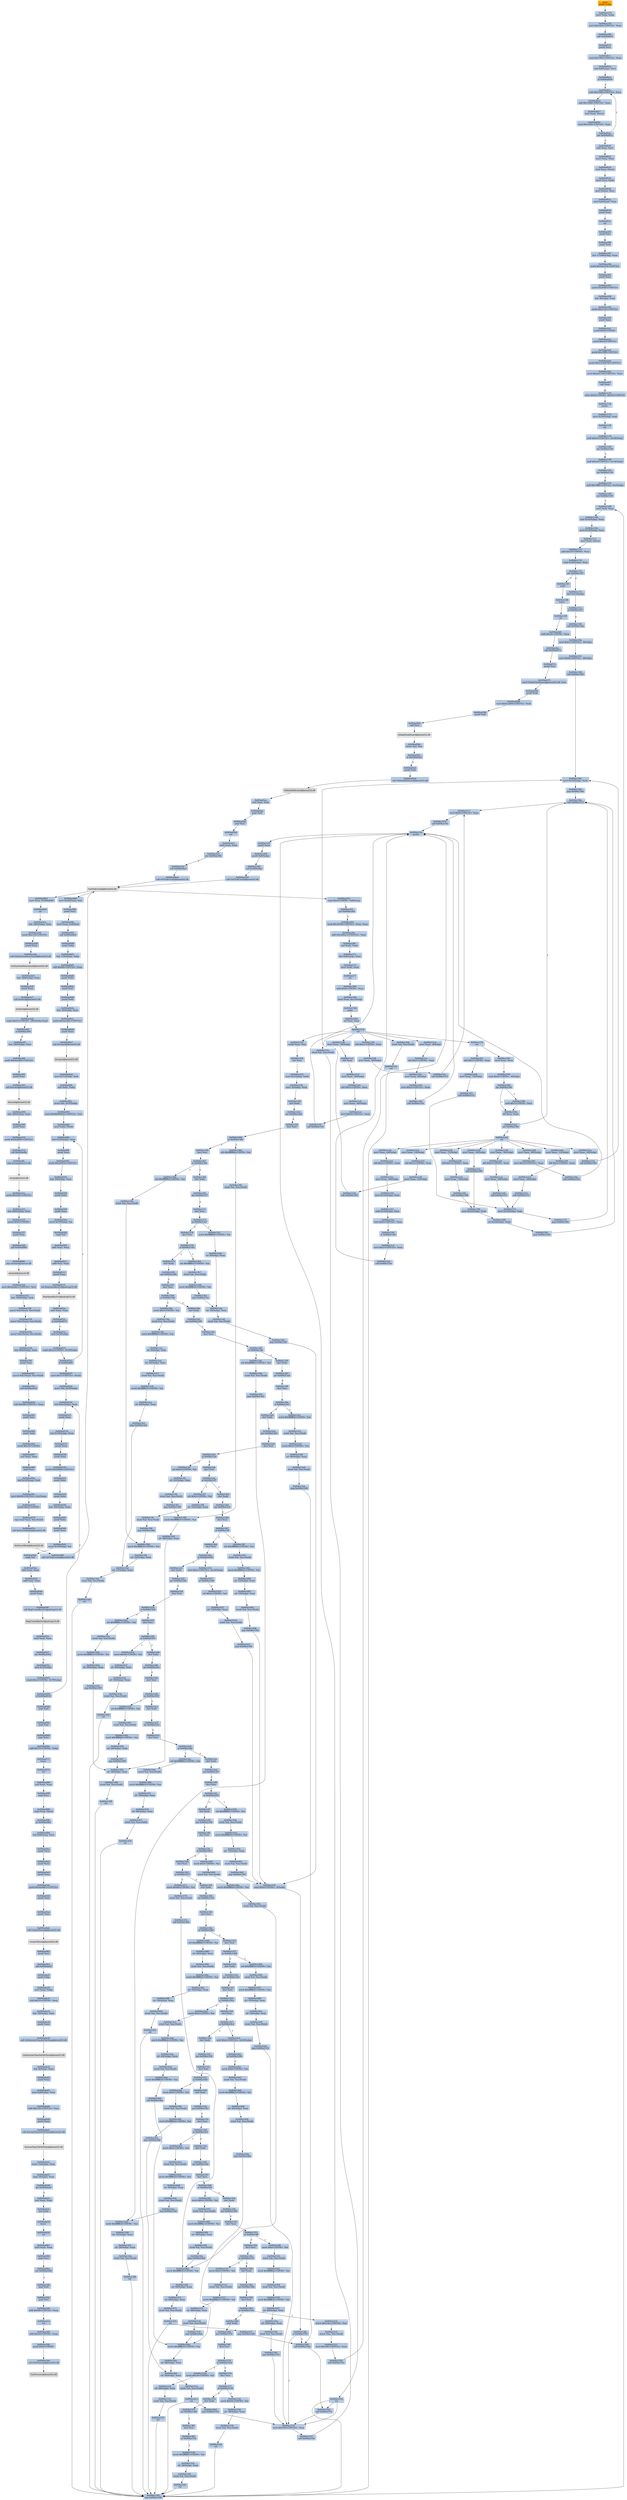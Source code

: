 digraph G {
node[shape=rectangle,style=filled,fillcolor=lightsteelblue,color=lightsteelblue]
bgcolor="transparent"
a0x004ae278pushl_ebp[label="start\npushl %ebp",fillcolor="orange",color="lightgrey"];
a0x004ae279movl_esp_ebp[label="0x004ae279\nmovl %esp, %ebp"];
a0x004ae27bmovl_0x4360UINT32_eax[label="0x004ae27b\nmovl $0x4360<UINT32>, %eax"];
a0x004ae280call_0x004af010[label="0x004ae280\ncall 0x004af010"];
a0x004af010pushl_ecx[label="0x004af010\npushl %ecx"];
a0x004af011cmpl_0x1000UINT32_eax[label="0x004af011\ncmpl $0x1000<UINT32>, %eax"];
a0x004af016leal_0x8esp__ecx[label="0x004af016\nleal 0x8(%esp), %ecx"];
a0x004af01ajb_0x004af030[label="0x004af01a\njb 0x004af030"];
a0x004af01csubl_0x1000UINT32_ecx[label="0x004af01c\nsubl $0x1000<UINT32>, %ecx"];
a0x004af022subl_0x1000UINT32_eax[label="0x004af022\nsubl $0x1000<UINT32>, %eax"];
a0x004af027testl_eax_ecx_[label="0x004af027\ntestl %eax, (%ecx)"];
a0x004af029cmpl_0x1000UINT32_eax[label="0x004af029\ncmpl $0x1000<UINT32>, %eax"];
a0x004af02ejae_0x004af01c[label="0x004af02e\njae 0x004af01c"];
a0x004af030subl_eax_ecx[label="0x004af030\nsubl %eax, %ecx"];
a0x004af032movl_esp_eax[label="0x004af032\nmovl %esp, %eax"];
a0x004af034testl_eax_ecx_[label="0x004af034\ntestl %eax, (%ecx)"];
a0x004af036movl_ecx_esp[label="0x004af036\nmovl %ecx, %esp"];
a0x004af038movl_eax__ecx[label="0x004af038\nmovl (%eax), %ecx"];
a0x004af03amovl_0x4eax__eax[label="0x004af03a\nmovl 0x4(%eax), %eax"];
a0x004af03dpushl_eax[label="0x004af03d\npushl %eax"];
a0x004af03eret[label="0x004af03e\nret"];
a0x004ae285pushl_esi[label="0x004ae285\npushl %esi"];
a0x004ae286pushl_edi[label="0x004ae286\npushl %edi"];
a0x004ae287leal__17248ebp__eax[label="0x004ae287\nleal -17248(%ebp), %eax"];
a0x004ae28dpushl_0x4ae254UINT32[label="0x004ae28d\npushl $0x4ae254<UINT32>"];
a0x004ae292pushl_eax[label="0x004ae292\npushl %eax"];
a0x004ae293pushl_0x4000UINT32[label="0x004ae293\npushl $0x4000<UINT32>"];
a0x004ae298leal__4ebp__eax[label="0x004ae298\nleal -4(%ebp), %eax"];
a0x004ae29bpushl_0x2134UINT32[label="0x004ae29b\npushl $0x2134<UINT32>"];
a0x004ae2a0pushl_eax[label="0x004ae2a0\npushl %eax"];
a0x004ae2a1pushl_0x9UINT8[label="0x004ae2a1\npushl $0x9<UINT8>"];
a0x004ae2a3pushl_0xefUINT32[label="0x004ae2a3\npushl $0xef<UINT32>"];
a0x004ae2a8pushl_0x1fffffUINT32[label="0x004ae2a8\npushl $0x1fffff<UINT32>"];
a0x004ae2adpushl_0x12345678UINT32[label="0x004ae2ad\npushl $0x12345678<UINT32>"];
a0x004ae2b2movl_0x4a1130UINT32_eax[label="0x004ae2b2\nmovl $0x4a1130<UINT32>, %eax"];
a0x004ae2b7call_eax[label="0x004ae2b7\ncall %eax"];
a0x004a1130enter_0x0UINT8_0x50UINT16[label="0x004a1130\nenter $0x0<UINT8>, $0x50<UINT16>"];
a0x004a1134pusha_[label="0x004a1134\npusha "];
a0x004a1135movl_0x24ebp__edi[label="0x004a1135\nmovl 0x24(%ebp), %edi"];
a0x004a1138cld_[label="0x004a1138\ncld "];
a0x004a1139andl_0xefUINT32_0x10ebp_[label="0x004a1139\nandl $0xef<UINT32>, 0x10(%ebp)"];
a0x004a1140jne_0x004a1149[label="0x004a1140\njne 0x004a1149"];
a0x004a1149andl_0xefUINT32_0x14ebp_[label="0x004a1149\nandl $0xef<UINT32>, 0x14(%ebp)"];
a0x004a1150jne_0x004a1159[label="0x004a1150\njne 0x004a1159"];
a0x004a1159andl_0x1fffffUINT32_0xcebp_[label="0x004a1159\nandl $0x1fffff<UINT32>, 0xc(%ebp)"];
a0x004a1160jne_0x004a1169[label="0x004a1160\njne 0x004a1169"];
a0x004a1169movl_edi_eax[label="0x004a1169\nmovl %edi, %eax"];
a0x004a116bsubl_0x24ebp__eax[label="0x004a116b\nsubl 0x24(%ebp), %eax"];
a0x004a116emovl_0x18ebp__ecx[label="0x004a116e\nmovl 0x18(%ebp), %ecx"];
a0x004a1171movl_eax_ecx_[label="0x004a1171\nmovl %eax, (%ecx)"];
a0x004a1173addl_0x10UINT8_eax[label="0x004a1173\naddl $0x10<UINT8>, %eax"];
a0x004a1176cmpl_0x20ebp__eax[label="0x004a1176\ncmpl 0x20(%ebp), %eax"];
a0x004a1179jae_0x004a1187[label="0x004a1179\njae 0x004a1187"];
a0x004a117bdecl_0x1cebp_[label="0x004a117b\ndecl 0x1c(%ebp)"];
a0x004a117ejl_0x004a1187[label="0x004a117e\njl 0x004a1187"];
a0x004a1180call_0x004a118a[label="0x004a1180\ncall 0x004a118a"];
a0x004a118amovl_0x1UINT32__4ebp_[label="0x004a118a\nmovl $0x1<UINT32>, -4(%ebp)"];
a0x004a1191movl_0x8UINT32__8ebp_[label="0x004a1191\nmovl $0x8<UINT32>, -8(%ebp)"];
a0x004a1198call_0x004a1581[label="0x004a1198\ncall 0x004a1581"];
a0x004a1581movl_0x14ebp__edx[label="0x004a1581\nmovl 0x14(%ebp), %edx"];
a0x004a1584jmp_0x004a158e[label="0x004a1584\njmp 0x004a158e"];
a0x004a158ecall_0x004a1571[label="0x004a158e\ncall 0x004a1571"];
a0x004a1571movl_0x8UINT32_eax[label="0x004a1571\nmovl $0x8<UINT32>, %eax"];
a0x004a1576call_0x004a155e[label="0x004a1576\ncall 0x004a155e"];
a0x004a155epusha_[label="0x004a155e\npusha "];
a0x004a155fpushl_eax[label="0x004a155f\npushl %eax"];
a0x004a1560pushl_0x8ebp_[label="0x004a1560\npushl 0x8(%ebp)"];
a0x004a1563call_0x28ebp_[label="0x004a1563\ncall 0x28(%ebp)"];
a0x004ae254call_GetTickCount_kernel32_dll[label="0x004ae254\ncall GetTickCount@kernel32.dll"];
GetTickCount_kernel32_dll[label="GetTickCount@kernel32.dll",fillcolor="lightgrey",color="lightgrey"];
a0x004ae25acmpl_0x0UINT8_0x8esp_[label="0x004ae25a\ncmpl $0x0<UINT8>, 0x8(%esp)"];
a0x004ae25fjne_0x004ae264[label="0x004ae25f\njne 0x004ae264"];
a0x004ae264imull_0x343fdUINT32_eax_eax[label="0x004ae264\nimull $0x343fd<UINT32>, %eax, %eax"];
a0x004ae26aaddl_0x269ec3UINT32_eax[label="0x004ae26a\naddl $0x269ec3<UINT32>, %eax"];
a0x004ae26fxorl_edx_edx[label="0x004ae26f\nxorl %edx, %edx"];
a0x004ae271divl_0x8esp__eax[label="0x004ae271\ndivl 0x8(%esp), %eax"];
a0x004ae275movl_edx_eax[label="0x004ae275\nmovl %edx, %eax"];
a0x004ae277ret[label="0x004ae277\nret"];
a0x004a1566addl_0x8UINT8_esp[label="0x004a1566\naddl $0x8<UINT8>, %esp"];
a0x004a1569movl_eax_0x1cesp_[label="0x004a1569\nmovl %eax, 0x1c(%esp)"];
a0x004a156dpopa_[label="0x004a156d\npopa "];
a0x004a156eorl_eax_eax[label="0x004a156e\norl %eax, %eax"];
a0x004a1570ret[label="0x004a1570\nret"];
a0x004a157bret[label="0x004a157b\nret"];
a0x004a1593movl_eax_ecx[label="0x004a1593\nmovl %eax, %ecx"];
a0x004a1595cmpl_0x0UINT8__4ebp_[label="0x004a1595\ncmpl $0x0<UINT8>, -4(%ebp)"];
a0x004a1599jne_0x004a159e[label="0x004a1599\njne 0x004a159e"];
a0x004a159ebtl_ecx_edx[label="0x004a159e\nbtl %ecx, %edx"];
a0x004a15a1jae_0x004a158e[label="0x004a15a1\njae 0x004a158e"];
a0x004a15a3ret[label="0x004a15a3\nret"];
a0x004a119dmovl_eax__56ebp_[label="0x004a119d\nmovl %eax, -56(%ebp)"];
a0x004a11a0shll_0x3UINT8_eax[label="0x004a11a0\nshll $0x3<UINT8>, %eax"];
a0x004a11a3movl_eax__60ebp_[label="0x004a11a3\nmovl %eax, -60(%ebp)"];
a0x004a11a6call_0x004a157c[label="0x004a11a6\ncall 0x004a157c"];
a0x004a157cmovl_0x10ebp__edx[label="0x004a157c\nmovl 0x10(%ebp), %edx"];
a0x004a157fjmp_0x004a158e[label="0x004a157f\njmp 0x004a158e"];
a0x004a11abmovl_eax__64ebp_[label="0x004a11ab\nmovl %eax, -64(%ebp)"];
a0x004a11aeshll_0x3UINT8_eax[label="0x004a11ae\nshll $0x3<UINT8>, %eax"];
a0x004a11b1movl_eax__68ebp_[label="0x004a11b1\nmovl %eax, -68(%ebp)"];
a0x004a11b4movl_0x14ebp__eax[label="0x004a11b4\nmovl 0x14(%ebp), %eax"];
a0x004a11b7andl_0x10ebp__eax[label="0x004a11b7\nandl 0x10(%ebp), %eax"];
a0x004a11batestl_0xfUINT32_eax[label="0x004a11ba\ntestl $0xf<UINT32>, %eax"];
a0x004a11bfje_0x004a11d4[label="0x004a11bf\nje 0x004a11d4"];
a0x004a11c1movl_0x2UINT32_eax[label="0x004a11c1\nmovl $0x2<UINT32>, %eax"];
a0x004a11c6call_0x004a155e[label="0x004a11c6\ncall 0x004a155e"];
a0x004a11cbmovl_eax__4ebp_[label="0x004a11cb\nmovl %eax, -4(%ebp)"];
a0x004a11ceshll_0x3UINT8_eax[label="0x004a11ce\nshll $0x3<UINT8>, %eax"];
a0x004a11d1movl_eax__8ebp_[label="0x004a11d1\nmovl %eax, -8(%ebp)"];
a0x004a11d4movl_0x2UINT32_eax[label="0x004a11d4\nmovl $0x2<UINT32>, %eax"];
a0x004a11d9call_0x004a155e[label="0x004a11d9\ncall 0x004a155e"];
a0x004a11demovl_eax__36ebp_[label="0x004a11de\nmovl %eax, -36(%ebp)"];
a0x004a11e1shll_eax[label="0x004a11e1\nshll %eax"];
a0x004a11e3movl_eax__40ebp_[label="0x004a11e3\nmovl %eax, -40(%ebp)"];
a0x004a11e6shll_0x2UINT8_eax[label="0x004a11e6\nshll $0x2<UINT8>, %eax"];
a0x004a11e9movl_eax__44ebp_[label="0x004a11e9\nmovl %eax, -44(%ebp)"];
a0x004a11ecmovl_0x4UINT32_eax[label="0x004a11ec\nmovl $0x4<UINT32>, %eax"];
a0x004a11f1call_0x004a155e[label="0x004a11f1\ncall 0x004a155e"];
a0x004a11f6shll_0x3UINT8_eax[label="0x004a11f6\nshll $0x3<UINT8>, %eax"];
a0x004a11f9movl_eax__48ebp_[label="0x004a11f9\nmovl %eax, -48(%ebp)"];
a0x004a11fccall_0x004a1571[label="0x004a11fc\ncall 0x004a1571"];
a0x004a1201shll_0x3UINT8_eax[label="0x004a1201\nshll $0x3<UINT8>, %eax"];
a0x004a1204movl_eax__52ebp_[label="0x004a1204\nmovl %eax, -52(%ebp)"];
a0x004a1207call_0x004a157c[label="0x004a1207\ncall 0x004a157c"];
a0x004a159bandl_0x3UINT8_ecx[label="0x004a159b\nandl $0x3<UINT8>, %ecx"];
a0x004a120cmovl_eax__12ebp_[label="0x004a120c\nmovl %eax, -12(%ebp)"];
a0x004a120fshll_0x3UINT8_eax[label="0x004a120f\nshll $0x3<UINT8>, %eax"];
a0x004a1212movl_eax__28ebp_[label="0x004a1212\nmovl %eax, -28(%ebp)"];
a0x004a1215call_0x004a157c[label="0x004a1215\ncall 0x004a157c"];
a0x004a121amovl_eax__20ebp_[label="0x004a121a\nmovl %eax, -20(%ebp)"];
a0x004a121dcall_0x004a1581[label="0x004a121d\ncall 0x004a1581"];
a0x004a1222movl_eax__16ebp_[label="0x004a1222\nmovl %eax, -16(%ebp)"];
a0x004a1225shll_0x3UINT8_eax[label="0x004a1225\nshll $0x3<UINT8>, %eax"];
a0x004a1228movl_eax__32ebp_[label="0x004a1228\nmovl %eax, -32(%ebp)"];
a0x004a122bcall_0x004a1581[label="0x004a122b\ncall 0x004a1581"];
a0x004a1230movl_eax__24ebp_[label="0x004a1230\nmovl %eax, -24(%ebp)"];
a0x004a1233call_0x004a1586[label="0x004a1233\ncall 0x004a1586"];
a0x004a1586movl_0x10ebp__edx[label="0x004a1586\nmovl 0x10(%ebp), %edx"];
a0x004a1589orl_0x14ebp__edx[label="0x004a1589\norl 0x14(%ebp), %edx"];
a0x004a158cjmp_0x004a158e[label="0x004a158c\njmp 0x004a158e"];
a0x004a1238movl_eax__72ebp_[label="0x004a1238\nmovl %eax, -72(%ebp)"];
a0x004a123bshll_0x3UINT8_eax[label="0x004a123b\nshll $0x3<UINT8>, %eax"];
a0x004a123emovl_eax__76ebp_[label="0x004a123e\nmovl %eax, -76(%ebp)"];
a0x004a1241call_0x004a1586[label="0x004a1241\ncall 0x004a1586"];
a0x004a1246movl_eax__80ebp_[label="0x004a1246\nmovl %eax, -80(%ebp)"];
a0x004a1249movl_0x1fUINT32_eax[label="0x004a1249\nmovl $0x1f<UINT32>, %eax"];
a0x004a124ecall_0x004a155e[label="0x004a124e\ncall 0x004a155e"];
a0x004a1253xchgl_eax_esi[label="0x004a1253\nxchgl %eax, %esi"];
a0x004a1254incl_esi[label="0x004a1254\nincl %esi"];
a0x004a1255movl_0xcebp__edx[label="0x004a1255\nmovl 0xc(%ebp), %edx"];
a0x004a1258movl__4ebp__eax[label="0x004a1258\nmovl -4(%ebp), %eax"];
a0x004a125bshrl_edx[label="0x004a125b\nshrl %edx"];
a0x004a125djae_0x004a126d[label="0x004a125d\njae 0x004a126d"];
a0x004a125fdecl_esi[label="0x004a125f\ndecl %esi"];
a0x004a1260je_0x004a138d[label="0x004a1260\nje 0x004a138d"];
a0x004a1266decl_esi[label="0x004a1266\ndecl %esi"];
a0x004a1267je_0x004a139a[label="0x004a1267\nje 0x004a139a"];
a0x004a126dshrl_edx[label="0x004a126d\nshrl %edx"];
a0x004a126fjae_0x004a127f[label="0x004a126f\njae 0x004a127f"];
a0x004a1271decl_esi[label="0x004a1271\ndecl %esi"];
a0x004a1272je_0x004a13a7[label="0x004a1272\nje 0x004a13a7"];
a0x004a1278decl_esi[label="0x004a1278\ndecl %esi"];
a0x004a1279je_0x004a13b5[label="0x004a1279\nje 0x004a13b5"];
a0x004a127fshrl_edx[label="0x004a127f\nshrl %edx"];
a0x004a1281jae_0x004a128a[label="0x004a1281\njae 0x004a128a"];
a0x004a1283decl_esi[label="0x004a1283\ndecl %esi"];
a0x004a1284je_0x004a13bc[label="0x004a1284\nje 0x004a13bc"];
a0x004a128ashrl_edx[label="0x004a128a\nshrl %edx"];
a0x004a128cjae_0x004a1295[label="0x004a128c\njae 0x004a1295"];
a0x004a128edecl_esi[label="0x004a128e\ndecl %esi"];
a0x004a128fje_0x004a13dc[label="0x004a128f\nje 0x004a13dc"];
a0x004a1295shrl_edx[label="0x004a1295\nshrl %edx"];
a0x004a1297jae_0x004a12a0[label="0x004a1297\njae 0x004a12a0"];
a0x004a1299decl_esi[label="0x004a1299\ndecl %esi"];
a0x004a129aje_0x004a13e1[label="0x004a129a\nje 0x004a13e1"];
a0x004a12a0shrl_edx[label="0x004a12a0\nshrl %edx"];
a0x004a12a2jae_0x004a12b2[label="0x004a12a2\njae 0x004a12b2"];
a0x004a12a4decl_esi[label="0x004a12a4\ndecl %esi"];
a0x004a12a5je_0x004a13ef[label="0x004a12a5\nje 0x004a13ef"];
a0x004a12abdecl_esi[label="0x004a12ab\ndecl %esi"];
a0x004a12acje_0x004a13f7[label="0x004a12ac\nje 0x004a13f7"];
a0x004a12b2shrl_edx[label="0x004a12b2\nshrl %edx"];
a0x004a12b4jae_0x004a12c4[label="0x004a12b4\njae 0x004a12c4"];
a0x004a12b6decl_esi[label="0x004a12b6\ndecl %esi"];
a0x004a12b7je_0x004a13ff[label="0x004a12b7\nje 0x004a13ff"];
a0x004a12bddecl_esi[label="0x004a12bd\ndecl %esi"];
a0x004a12beje_0x004a1410[label="0x004a12be\nje 0x004a1410"];
a0x004a12c4shrl_edx[label="0x004a12c4\nshrl %edx"];
a0x004a12c6jae_0x004a12d6[label="0x004a12c6\njae 0x004a12d6"];
a0x004a12c8decl_esi[label="0x004a12c8\ndecl %esi"];
a0x004a12c9je_0x004a1428[label="0x004a12c9\nje 0x004a1428"];
a0x004a12cfdecl_esi[label="0x004a12cf\ndecl %esi"];
a0x004a12d0je_0x004a1435[label="0x004a12d0\nje 0x004a1435"];
a0x004a12d6shrl_edx[label="0x004a12d6\nshrl %edx"];
a0x004a12d8jae_0x004a12e1[label="0x004a12d8\njae 0x004a12e1"];
a0x004a12dadecl_esi[label="0x004a12da\ndecl %esi"];
a0x004a12dbje_0x004a143f[label="0x004a12db\nje 0x004a143f"];
a0x004a12e1shrl_edx[label="0x004a12e1\nshrl %edx"];
a0x004a12e3jae_0x004a12ec[label="0x004a12e3\njae 0x004a12ec"];
a0x004a12e5decl_esi[label="0x004a12e5\ndecl %esi"];
a0x004a12e6je_0x004a144c[label="0x004a12e6\nje 0x004a144c"];
a0x004a12ecshrl_edx[label="0x004a12ec\nshrl %edx"];
a0x004a12eejae_0x004a12f7[label="0x004a12ee\njae 0x004a12f7"];
a0x004a12f0decl_esi[label="0x004a12f0\ndecl %esi"];
a0x004a12f1je_0x004a1459[label="0x004a12f1\nje 0x004a1459"];
a0x004a12f7shrl_edx[label="0x004a12f7\nshrl %edx"];
a0x004a12f9jae_0x004a1309[label="0x004a12f9\njae 0x004a1309"];
a0x004a12fbdecl_esi[label="0x004a12fb\ndecl %esi"];
a0x004a12fcje_0x004a1467[label="0x004a12fc\nje 0x004a1467"];
a0x004a1302decl_esi[label="0x004a1302\ndecl %esi"];
a0x004a1303je_0x004a1477[label="0x004a1303\nje 0x004a1477"];
a0x004a1309shrl_edx[label="0x004a1309\nshrl %edx"];
a0x004a130bjae_0x004a131b[label="0x004a130b\njae 0x004a131b"];
a0x004a130ddecl_esi[label="0x004a130d\ndecl %esi"];
a0x004a130eje_0x004a1484[label="0x004a130e\nje 0x004a1484"];
a0x004a1314decl_esi[label="0x004a1314\ndecl %esi"];
a0x004a1315je_0x004a1494[label="0x004a1315\nje 0x004a1494"];
a0x004a131bshrl_edx[label="0x004a131b\nshrl %edx"];
a0x004a131djae_0x004a132d[label="0x004a131d\njae 0x004a132d"];
a0x004a131fdecl_esi[label="0x004a131f\ndecl %esi"];
a0x004a1320je_0x004a14a5[label="0x004a1320\nje 0x004a14a5"];
a0x004a1326decl_esi[label="0x004a1326\ndecl %esi"];
a0x004a1327je_0x004a14c4[label="0x004a1327\nje 0x004a14c4"];
a0x004a132dshrl_edx[label="0x004a132d\nshrl %edx"];
a0x004a132fjae_0x004a1338[label="0x004a132f\njae 0x004a1338"];
a0x004a1331decl_esi[label="0x004a1331\ndecl %esi"];
a0x004a1332je_0x004a14dc[label="0x004a1332\nje 0x004a14dc"];
a0x004a14dcmovb_0xfUINT8_al[label="0x004a14dc\nmovb $0xf<UINT8>, %al"];
a0x004a14destosb_al_es_edi_[label="0x004a14de\nstosb %al, %es:(%edi)"];
a0x004a14dfmovb_0xffffffc8UINT8_al[label="0x004a14df\nmovb $0xffffffc8<UINT8>, %al"];
a0x004a14e1jmp_0x004a14bf[label="0x004a14e1\njmp 0x004a14bf"];
a0x004a14bforl__56ebp__eax[label="0x004a14bf\norl -56(%ebp), %eax"];
a0x004a14c2stosb_al_es_edi_[label="0x004a14c2\nstosb %al, %es:(%edi)"];
a0x004a14c3ret[label="0x004a14c3\nret"];
a0x004a1185jmp_0x004a1169[label="0x004a1185\njmp 0x004a1169"];
a0x004a1338shrl_edx[label="0x004a1338\nshrl %edx"];
a0x004a133ajae_0x004a1343[label="0x004a133a\njae 0x004a1343"];
a0x004a133cdecl_esi[label="0x004a133c\ndecl %esi"];
a0x004a133dje_0x004a14e3[label="0x004a133d\nje 0x004a14e3"];
a0x004a1343shrl_edx[label="0x004a1343\nshrl %edx"];
a0x004a1345jae_0x004a134e[label="0x004a1345\njae 0x004a134e"];
a0x004a1347decl_esi[label="0x004a1347\ndecl %esi"];
a0x004a1348je_0x004a14f1[label="0x004a1348\nje 0x004a14f1"];
a0x004a134eshrl_edx[label="0x004a134e\nshrl %edx"];
a0x004a1350jae_0x004a1360[label="0x004a1350\njae 0x004a1360"];
a0x004a1352decl_esi[label="0x004a1352\ndecl %esi"];
a0x004a1353je_0x004a14ff[label="0x004a1353\nje 0x004a14ff"];
a0x004a1359decl_esi[label="0x004a1359\ndecl %esi"];
a0x004a135aje_0x004a1510[label="0x004a135a\nje 0x004a1510"];
a0x004a1360shrl_edx[label="0x004a1360\nshrl %edx"];
a0x004a1362jae_0x004a136b[label="0x004a1362\njae 0x004a136b"];
a0x004a1364decl_esi[label="0x004a1364\ndecl %esi"];
a0x004a1365je_0x004a151b[label="0x004a1365\nje 0x004a151b"];
a0x004a136bshrl_edx[label="0x004a136b\nshrl %edx"];
a0x004a136djae_0x004a137d[label="0x004a136d\njae 0x004a137d"];
a0x004a136fdecl_esi[label="0x004a136f\ndecl %esi"];
a0x004a1370je_0x004a152d[label="0x004a1370\nje 0x004a152d"];
a0x004a1376decl_esi[label="0x004a1376\ndecl %esi"];
a0x004a1377je_0x004a1534[label="0x004a1377\nje 0x004a1534"];
a0x004a137dshrl_edx[label="0x004a137d\nshrl %edx"];
a0x004a137fjae_0x004a1388[label="0x004a137f\njae 0x004a1388"];
a0x004a1381decl_esi[label="0x004a1381\ndecl %esi"];
a0x004a1382je_0x004a153b[label="0x004a1382\nje 0x004a153b"];
a0x004a153bmovb_0xfffffff2UINT8_al[label="0x004a153b\nmovb $0xfffffff2<UINT8>, %al"];
a0x004a153dorl__36ebp__eax[label="0x004a153d\norl -36(%ebp), %eax"];
a0x004a1540stosb_al_es_edi_[label="0x004a1540\nstosb %al, %es:(%edi)"];
a0x004a1541ret[label="0x004a1541\nret"];
a0x004a152dmovb_0x26UINT8_al[label="0x004a152d\nmovb $0x26<UINT8>, %al"];
a0x004a152forl__48ebp__eax[label="0x004a152f\norl -48(%ebp), %eax"];
a0x004a1532stosb_al_es_edi_[label="0x004a1532\nstosb %al, %es:(%edi)"];
a0x004a1533ret[label="0x004a1533\nret"];
a0x004a1467movb_0xfUINT8_al[label="0x004a1467\nmovb $0xf<UINT8>, %al"];
a0x004a1469stosb_al_es_edi_[label="0x004a1469\nstosb %al, %es:(%edi)"];
a0x004a146amovb_0xffffffafUINT8_al[label="0x004a146a\nmovb $0xffffffaf<UINT8>, %al"];
a0x004a146cstosb_al_es_edi_[label="0x004a146c\nstosb %al, %es:(%edi)"];
a0x004a146dmovb_0xffffffc0UINT8_al[label="0x004a146d\nmovb $0xffffffc0<UINT8>, %al"];
a0x004a146forl__60ebp__eax[label="0x004a146f\norl -60(%ebp), %eax"];
a0x004a1472orl__64ebp__eax[label="0x004a1472\norl -64(%ebp), %eax"];
a0x004a1475stosb_al_es_edi_[label="0x004a1475\nstosb %al, %es:(%edi)"];
a0x004a1476ret[label="0x004a1476\nret"];
a0x004a13bcmovb_0xfUINT8_al[label="0x004a13bc\nmovb $0xf<UINT8>, %al"];
a0x004a13bestosb_al_es_edi_[label="0x004a13be\nstosb %al, %es:(%edi)"];
a0x004a13bfmovb_0xffffffb6UINT8_al[label="0x004a13bf\nmovb $0xffffffb6<UINT8>, %al"];
a0x004a13c1orl__4ebp__eax[label="0x004a13c1\norl -4(%ebp), %eax"];
a0x004a13c4orl__44ebp__eax[label="0x004a13c4\norl -44(%ebp), %eax"];
a0x004a13c7stosb_al_es_edi_[label="0x004a13c7\nstosb %al, %es:(%edi)"];
a0x004a13c8movb_0xffffffc0UINT8_al[label="0x004a13c8\nmovb $0xffffffc0<UINT8>, %al"];
a0x004a13caorl__60ebp__eax[label="0x004a13ca\norl -60(%ebp), %eax"];
a0x004a13cdjmp_0x004a13a2[label="0x004a13cd\njmp 0x004a13a2"];
a0x004a13a2orl__12ebp__eax[label="0x004a13a2\norl -12(%ebp), %eax"];
a0x004a13a5stosb_al_es_edi_[label="0x004a13a5\nstosb %al, %es:(%edi)"];
a0x004a13a6ret[label="0x004a13a6\nret"];
a0x004a144corb_0xffffff84UINT8_al[label="0x004a144c\norb $0xffffff84<UINT8>, %al"];
a0x004a144estosb_al_es_edi_[label="0x004a144e\nstosb %al, %es:(%edi)"];
a0x004a144fmovb_0xffffffc0UINT8_al[label="0x004a144f\nmovb $0xffffffc0<UINT8>, %al"];
a0x004a1451orl__76ebp__eax[label="0x004a1451\norl -76(%ebp), %eax"];
a0x004a1454orl__80ebp__eax[label="0x004a1454\norl -80(%ebp), %eax"];
a0x004a1457stosb_al_es_edi_[label="0x004a1457\nstosb %al, %es:(%edi)"];
a0x004a1458ret[label="0x004a1458\nret"];
a0x004a1435movb_0x40UINT8_al[label="0x004a1435\nmovb $0x40<UINT8>, %al"];
a0x004a1437orl__44ebp__eax[label="0x004a1437\norl -44(%ebp), %eax"];
a0x004a143aorl__56ebp__eax[label="0x004a143a\norl -56(%ebp), %eax"];
a0x004a143dstosb_al_es_edi_[label="0x004a143d\nstosb %al, %es:(%edi)"];
a0x004a143eret[label="0x004a143e\nret"];
a0x004a138dorb_0xffffff88UINT8_al[label="0x004a138d\norb $0xffffff88<UINT8>, %al"];
a0x004a138fstosb_al_es_edi_[label="0x004a138f\nstosb %al, %es:(%edi)"];
a0x004a1390movb_0xffffffc0UINT8_al[label="0x004a1390\nmovb $0xffffffc0<UINT8>, %al"];
a0x004a1392orl__28ebp__eax[label="0x004a1392\norl -28(%ebp), %eax"];
a0x004a1395orl__16ebp__eax[label="0x004a1395\norl -16(%ebp), %eax"];
a0x004a1398stosb_al_es_edi_[label="0x004a1398\nstosb %al, %es:(%edi)"];
a0x004a1399ret[label="0x004a1399\nret"];
a0x004a14a5movb_0xfUINT8_al[label="0x004a14a5\nmovb $0xf<UINT8>, %al"];
a0x004a14a7stosb_al_es_edi_[label="0x004a14a7\nstosb %al, %es:(%edi)"];
a0x004a14a8movb_0xffffffa4UINT8_al[label="0x004a14a8\nmovb $0xffffffa4<UINT8>, %al"];
a0x004a14aaorl__44ebp__eax[label="0x004a14aa\norl -44(%ebp), %eax"];
a0x004a14adstosb_al_es_edi_[label="0x004a14ad\nstosb %al, %es:(%edi)"];
a0x004a14aemovb_0xffffffc0UINT8_al[label="0x004a14ae\nmovb $0xffffffc0<UINT8>, %al"];
a0x004a14b0call_0x004a14ba[label="0x004a14b0\ncall 0x004a14ba"];
a0x004a14bamovb_0xffffffc0UINT8_al[label="0x004a14ba\nmovb $0xffffffc0<UINT8>, %al"];
a0x004a14bcorl__68ebp__eax[label="0x004a14bc\norl -68(%ebp), %eax"];
a0x004a14b5jmp_0x004a1552[label="0x004a14b5\njmp 0x004a1552"];
a0x004a1552movl_0x100UINT32_eax[label="0x004a1552\nmovl $0x100<UINT32>, %eax"];
a0x004a1557call_0x004a155e[label="0x004a1557\ncall 0x004a155e"];
a0x004a155cstosb_al_es_edi_[label="0x004a155c\nstosb %al, %es:(%edi)"];
a0x004a155dret[label="0x004a155d\nret"];
a0x004a1494orb_0xffffffc0UINT8_al[label="0x004a1494\norb $0xffffffc0<UINT8>, %al"];
a0x004a1496stosb_al_es_edi_[label="0x004a1496\nstosb %al, %es:(%edi)"];
a0x004a1497movb_0xffffffc0UINT8_al[label="0x004a1497\nmovb $0xffffffc0<UINT8>, %al"];
a0x004a1499orl__52ebp__eax[label="0x004a1499\norl -52(%ebp), %eax"];
a0x004a149corl__16ebp__eax[label="0x004a149c\norl -16(%ebp), %eax"];
a0x004a149fstosb_al_es_edi_[label="0x004a149f\nstosb %al, %es:(%edi)"];
a0x004a14a0jmp_0x004a1552[label="0x004a14a0\njmp 0x004a1552"];
a0x004a13f7orb_0x2UINT8_al[label="0x004a13f7\norb $0x2<UINT8>, %al"];
a0x004a13f9orl__52ebp__eax[label="0x004a13f9\norl -52(%ebp), %eax"];
a0x004a13fcstosb_al_es_edi_[label="0x004a13fc\nstosb %al, %es:(%edi)"];
a0x004a13fdjmp_0x004a139d[label="0x004a13fd\njmp 0x004a139d"];
a0x004a139dmovb_0xffffffc0UINT8_al[label="0x004a139d\nmovb $0xffffffc0<UINT8>, %al"];
a0x004a139forl__32ebp__eax[label="0x004a139f\norl -32(%ebp), %eax"];
a0x004a1477movb_0x69UINT8_al[label="0x004a1477\nmovb $0x69<UINT8>, %al"];
a0x004a1479stosb_al_es_edi_[label="0x004a1479\nstosb %al, %es:(%edi)"];
a0x004a147acall_0x004a146d[label="0x004a147a\ncall 0x004a146d"];
a0x004a147fjmp_0x004a1548[label="0x004a147f\njmp 0x004a1548"];
a0x004a1548call_0x004a154d[label="0x004a1548\ncall 0x004a154d"];
a0x004a154dcall_0x004a1552[label="0x004a154d\ncall 0x004a1552"];
a0x004a13dcorb_0xffffff86UINT8_al[label="0x004a13dc\norb $0xffffff86<UINT8>, %al"];
a0x004a13destosb_al_es_edi_[label="0x004a13de\nstosb %al, %es:(%edi)"];
a0x004a13dfjmp_0x004a13d2[label="0x004a13df\njmp 0x004a13d2"];
a0x004a13d2movb_0xffffffc0UINT8_al[label="0x004a13d2\nmovb $0xffffffc0<UINT8>, %al"];
a0x004a13d4orl__32ebp__eax[label="0x004a13d4\norl -32(%ebp), %eax"];
a0x004a13d7orl__24ebp__eax[label="0x004a13d7\norl -24(%ebp), %eax"];
a0x004a13dastosb_al_es_edi_[label="0x004a13da\nstosb %al, %es:(%edi)"];
a0x004a13dbret[label="0x004a13db\nret"];
a0x004a14ffmovb_0xfUINT8_al[label="0x004a14ff\nmovb $0xf<UINT8>, %al"];
a0x004a1501stosb_al_es_edi_[label="0x004a1501\nstosb %al, %es:(%edi)"];
a0x004a1502movb_0xffffffbaUINT8_al[label="0x004a1502\nmovb $0xffffffba<UINT8>, %al"];
a0x004a1504stosb_al_es_edi_[label="0x004a1504\nstosb %al, %es:(%edi)"];
a0x004a1505movb_0xffffffe0UINT8_al[label="0x004a1505\nmovb $0xffffffe0<UINT8>, %al"];
a0x004a1507orl__48ebp__eax[label="0x004a1507\norl -48(%ebp), %eax"];
a0x004a150aorl__56ebp__eax[label="0x004a150a\norl -56(%ebp), %eax"];
a0x004a150dstosb_al_es_edi_[label="0x004a150d\nstosb %al, %es:(%edi)"];
a0x004a150ejmp_0x004a1552[label="0x004a150e\njmp 0x004a1552"];
a0x004a14f1movb_0xfUINT8_al[label="0x004a14f1\nmovb $0xf<UINT8>, %al"];
a0x004a14f3stosb_al_es_edi_[label="0x004a14f3\nstosb %al, %es:(%edi)"];
a0x004a14f4movb_0xffffffbcUINT8_al[label="0x004a14f4\nmovb $0xffffffbc<UINT8>, %al"];
a0x004a14f6orl__36ebp__eax[label="0x004a14f6\norl -36(%ebp), %eax"];
a0x004a14f9stosb_al_es_edi_[label="0x004a14f9\nstosb %al, %es:(%edi)"];
a0x004a14fajmp_0x004a146d[label="0x004a14fa\njmp 0x004a146d"];
a0x004a143forb_0xfffffff6UINT8_al[label="0x004a143f\norb $0xfffffff6<UINT8>, %al"];
a0x004a1441stosb_al_es_edi_[label="0x004a1441\nstosb %al, %es:(%edi)"];
a0x004a1442movb_0xffffffd0UINT8_al[label="0x004a1442\nmovb $0xffffffd0<UINT8>, %al"];
a0x004a1444orl__44ebp__eax[label="0x004a1444\norl -44(%ebp), %eax"];
a0x004a1447jmp_0x004a1395[label="0x004a1447\njmp 0x004a1395"];
a0x004a1410testl_0x1UINT32_0x14ebp_[label="0x004a1410\ntestl $0x1<UINT32>, 0x14(%ebp)"];
a0x004a1417je_0x004a1249[label="0x004a1417\nje 0x004a1249"];
a0x004a141dorb_0x4UINT8_al[label="0x004a141d\norb $0x4<UINT8>, %al"];
a0x004a141forl__52ebp__eax[label="0x004a141f\norl -52(%ebp), %eax"];
a0x004a1422stosb_al_es_edi_[label="0x004a1422\nstosb %al, %es:(%edi)"];
a0x004a1423jmp_0x004a1542[label="0x004a1423\njmp 0x004a1542"];
a0x004a1542cmpl_0x0UINT8__4ebp_[label="0x004a1542\ncmpl $0x0<UINT8>, -4(%ebp)"];
a0x004a1546je_0x004a1552[label="0x004a1546\nje 0x004a1552"];
a0x004a1534movb_0x64UINT8_al[label="0x004a1534\nmovb $0x64<UINT8>, %al"];
a0x004a1536orl__36ebp__eax[label="0x004a1536\norl -36(%ebp), %eax"];
a0x004a1539stosb_al_es_edi_[label="0x004a1539\nstosb %al, %es:(%edi)"];
a0x004a153aret[label="0x004a153a\nret"];
a0x004a1484orb_0xffffffd0UINT8_al[label="0x004a1484\norb $0xffffffd0<UINT8>, %al"];
a0x004a1486orl__40ebp__eax[label="0x004a1486\norl -40(%ebp), %eax"];
a0x004a1489stosb_al_es_edi_[label="0x004a1489\nstosb %al, %es:(%edi)"];
a0x004a148amovb_0xffffffc0UINT8_al[label="0x004a148a\nmovb $0xffffffc0<UINT8>, %al"];
a0x004a148corl__52ebp__eax[label="0x004a148c\norl -52(%ebp), %eax"];
a0x004a148forl__16ebp__eax[label="0x004a148f\norl -16(%ebp), %eax"];
a0x004a1492stosb_al_es_edi_[label="0x004a1492\nstosb %al, %es:(%edi)"];
a0x004a1493ret[label="0x004a1493\nret"];
a0x004a1459orb_0xfffffff6UINT8_al[label="0x004a1459\norb $0xfffffff6<UINT8>, %al"];
a0x004a145bstosb_al_es_edi_[label="0x004a145b\nstosb %al, %es:(%edi)"];
a0x004a145cmovb_0xffffffc0UINT8_al[label="0x004a145c\nmovb $0xffffffc0<UINT8>, %al"];
a0x004a145eorl__72ebp__eax[label="0x004a145e\norl -72(%ebp), %eax"];
a0x004a1461stosb_al_es_edi_[label="0x004a1461\nstosb %al, %es:(%edi)"];
a0x004a1462jmp_0x004a1542[label="0x004a1462\njmp 0x004a1542"];
a0x004a13b5orb_0xffffffc6UINT8_al[label="0x004a13b5\norb $0xffffffc6<UINT8>, %al"];
a0x004a13b7stosb_al_es_edi_[label="0x004a13b7\nstosb %al, %es:(%edi)"];
a0x004a13b8movb_0xffffffc0UINT8_al[label="0x004a13b8\nmovb $0xffffffc0<UINT8>, %al"];
a0x004a13bajmp_0x004a13ac[label="0x004a13ba\njmp 0x004a13ac"];
a0x004a13acorl__16ebp__eax[label="0x004a13ac\norl -16(%ebp), %eax"];
a0x004a13afstosb_al_es_edi_[label="0x004a13af\nstosb %al, %es:(%edi)"];
a0x004a13b0jmp_0x004a1542[label="0x004a13b0\njmp 0x004a1542"];
a0x004a14e3movb_0xfUINT8_al[label="0x004a14e3\nmovb $0xf<UINT8>, %al"];
a0x004a14e5stosb_al_es_edi_[label="0x004a14e5\nstosb %al, %es:(%edi)"];
a0x004a14e6movb_0xffffffc0UINT8_al[label="0x004a14e6\nmovb $0xffffffc0<UINT8>, %al"];
a0x004a14e8orl__4ebp__eax[label="0x004a14e8\norl -4(%ebp), %eax"];
a0x004a14ebstosb_al_es_edi_[label="0x004a14eb\nstosb %al, %es:(%edi)"];
a0x004a14ecjmp_0x004a13d2[label="0x004a14ec\njmp 0x004a13d2"];
a0x004a139aorb_0xffffff8aUINT8_al[label="0x004a139a\norb $0xffffff8a<UINT8>, %al"];
a0x004a139cstosb_al_es_edi_[label="0x004a139c\nstosb %al, %es:(%edi)"];
a0x004a13e1movb_0xffffff8dUINT8_al[label="0x004a13e1\nmovb $0xffffff8d<UINT8>, %al"];
a0x004a13e3stosb_al_es_edi_[label="0x004a13e3\nstosb %al, %es:(%edi)"];
a0x004a13e4movb_0x5UINT8_al[label="0x004a13e4\nmovb $0x5<UINT8>, %al"];
a0x004a13e6orl__60ebp__eax[label="0x004a13e6\norl -60(%ebp), %eax"];
a0x004a13e9stosb_al_es_edi_[label="0x004a13e9\nstosb %al, %es:(%edi)"];
a0x004a13eajmp_0x004a1548[label="0x004a13ea\njmp 0x004a1548"];
a0x004a1428orb_0xfffffffeUINT8_al[label="0x004a1428\norb $0xfffffffe<UINT8>, %al"];
a0x004a142astosb_al_es_edi_[label="0x004a142a\nstosb %al, %es:(%edi)"];
a0x004a142bmovb_0xffffffc0UINT8_al[label="0x004a142b\nmovb $0xffffffc0<UINT8>, %al"];
a0x004a142dorl__44ebp__eax[label="0x004a142d\norl -44(%ebp), %eax"];
a0x004a1430jmp_0x004a1395[label="0x004a1430\njmp 0x004a1395"];
a0x004a13fforb_0xffffff80UINT8_al[label="0x004a13ff\norb $0xffffff80<UINT8>, %al"];
a0x004a1401stosb_al_es_edi_[label="0x004a1401\nstosb %al, %es:(%edi)"];
a0x004a1402movb_0xffffffc0UINT8_al[label="0x004a1402\nmovb $0xffffffc0<UINT8>, %al"];
a0x004a1404orl__52ebp__eax[label="0x004a1404\norl -52(%ebp), %eax"];
a0x004a1407orl__16ebp__eax[label="0x004a1407\norl -16(%ebp), %eax"];
a0x004a140astosb_al_es_edi_[label="0x004a140a\nstosb %al, %es:(%edi)"];
a0x004a140bjmp_0x004a1542[label="0x004a140b\njmp 0x004a1542"];
a0x004a13eforb_0x0UINT8_al[label="0x004a13ef\norb $0x0<UINT8>, %al"];
a0x004a13f1orl__52ebp__eax[label="0x004a13f1\norl -52(%ebp), %eax"];
a0x004a13f4stosb_al_es_edi_[label="0x004a13f4\nstosb %al, %es:(%edi)"];
a0x004a13f5jmp_0x004a1390[label="0x004a13f5\njmp 0x004a1390"];
a0x004a1510movb_0xfUINT8_al[label="0x004a1510\nmovb $0xf<UINT8>, %al"];
a0x004a1512stosb_al_es_edi_[label="0x004a1512\nstosb %al, %es:(%edi)"];
a0x004a1513movb_0xffffffa3UINT8_al[label="0x004a1513\nmovb $0xffffffa3<UINT8>, %al"];
a0x004a1515orl__48ebp__eax[label="0x004a1515\norl -48(%ebp), %eax"];
a0x004a1518stosb_al_es_edi_[label="0x004a1518\nstosb %al, %es:(%edi)"];
a0x004a1519jmp_0x004a14ba[label="0x004a1519\njmp 0x004a14ba"];
a0x004a13a7movb_0xffffffb0UINT8_al[label="0x004a13a7\nmovb $0xffffffb0<UINT8>, %al"];
a0x004a13a9orl__8ebp__eax[label="0x004a13a9\norl -8(%ebp), %eax"];
a0x004a14c4testl_0x2UINT32_0x10ebp_[label="0x004a14c4\ntestl $0x2<UINT32>, 0x10(%ebp)"];
a0x004a14cbje_0x004a1249[label="0x004a14cb\nje 0x004a1249"];
a0x004a14d1movb_0xfUINT8_al[label="0x004a14d1\nmovb $0xf<UINT8>, %al"];
a0x004a14d3stosb_al_es_edi_[label="0x004a14d3\nstosb %al, %es:(%edi)"];
a0x004a14d4movb_0xffffffa5UINT8_al[label="0x004a14d4\nmovb $0xffffffa5<UINT8>, %al"];
a0x004a14d6orl__44ebp__eax[label="0x004a14d6\norl -44(%ebp), %eax"];
a0x004a14d9stosb_al_es_edi_[label="0x004a14d9\nstosb %al, %es:(%edi)"];
a0x004a14dajmp_0x004a14ba[label="0x004a14da\njmp 0x004a14ba"];
a0x004a151bmovw_0x1ebUINT16_ax[label="0x004a151b\nmovw $0x1eb<UINT16>, %ax"];
a0x004a151fstosw_ax_es_edi_[label="0x004a151f\nstosw %ax, %es:(%edi)"];
a0x004a1521movl_0x100UINT32_eax[label="0x004a1521\nmovl $0x100<UINT32>, %eax"];
a0x004a1526call_0x004a155e[label="0x004a1526\ncall 0x004a155e"];
a0x004a152bstosb_al_es_edi_[label="0x004a152b\nstosb %al, %es:(%edi)"];
a0x004a152cret[label="0x004a152c\nret"];
a0x004a1187popa_[label="0x004a1187\npopa "];
a0x004a1188leave_[label="0x004a1188\nleave "];
a0x004a1189ret[label="0x004a1189\nret"];
a0x004ae2b9addl_0x24UINT8_esp[label="0x004ae2b9\naddl $0x24<UINT8>, %esp"];
a0x004ae2bccall_0x004ad57e[label="0x004ae2bc\ncall 0x004ad57e"];
a0x004ad57epushl_esi[label="0x004ad57e\npushl %esi"];
a0x004ad57fmovl_GlobalFindAtomA_kernel32_dll_esi[label="0x004ad57f\nmovl GlobalFindAtomA@kernel32.dll, %esi"];
a0x004ad585pushl_edi[label="0x004ad585\npushl %edi"];
a0x004ad586movl_0x4ac894UINT32_edi[label="0x004ad586\nmovl $0x4ac894<UINT32>, %edi"];
a0x004ad58bpushl_edi[label="0x004ad58b\npushl %edi"];
a0x004ad58ccall_esi[label="0x004ad58c\ncall %esi"];
GlobalFindAtomA_kernel32_dll[label="GlobalFindAtomA@kernel32.dll",fillcolor="lightgrey",color="lightgrey"];
a0x004ad58etestw_ax_ax[label="0x004ad58e\ntestw %ax, %ax"];
a0x004ad591je_0x004ad5a5[label="0x004ad591\nje 0x004ad5a5"];
a0x004ad5a5pushl_edi[label="0x004ad5a5\npushl %edi"];
a0x004ad5a6call_GlobalAddAtomA_kernel32_dll[label="0x004ad5a6\ncall GlobalAddAtomA@kernel32.dll"];
GlobalAddAtomA_kernel32_dll[label="GlobalAddAtomA@kernel32.dll",fillcolor="lightgrey",color="lightgrey"];
a0x004ad5acxorl_eax_eax[label="0x004ad5ac\nxorl %eax, %eax"];
a0x004ad5aepopl_edi[label="0x004ad5ae\npopl %edi"];
a0x004ad5afpopl_esi[label="0x004ad5af\npopl %esi"];
a0x004ad5b0ret[label="0x004ad5b0\nret"];
a0x004ae2c1testl_eax_eax[label="0x004ae2c1\ntestl %eax, %eax"];
a0x004ae2c3jne_0x004ae34b[label="0x004ae2c3\njne 0x004ae34b"];
a0x004ae2c9call_0x004ad4ad[label="0x004ae2c9\ncall 0x004ad4ad"];
a0x004ad4adcall_GetTickCount_kernel32_dll[label="0x004ad4ad\ncall GetTickCount@kernel32.dll"];
a0x004ad4b3movl_eax_0x004af040[label="0x004ad4b3\nmovl %eax, 0x004af040"];
a0x004ad4b8ret[label="0x004ad4b8\nret"];
a0x004ae2celeal__284ebp__eax[label="0x004ae2ce\nleal -284(%ebp), %eax"];
a0x004ae2d4pushl_0x118UINT32[label="0x004ae2d4\npushl $0x118<UINT32>"];
a0x004ae2d9pushl_eax[label="0x004ae2d9\npushl %eax"];
a0x004ae2dacall_GetSystemDirectoryA_kernel32_dll[label="0x004ae2da\ncall GetSystemDirectoryA@kernel32.dll"];
GetSystemDirectoryA_kernel32_dll[label="GetSystemDirectoryA@kernel32.dll",fillcolor="lightgrey",color="lightgrey"];
a0x004ae2e0leal__284ebp__eax[label="0x004ae2e0\nleal -284(%ebp), %eax"];
a0x004ae2e6pushl_eax[label="0x004ae2e6\npushl %eax"];
a0x004ae2e7call_lstrlenA_kernel32_dll[label="0x004ae2e7\ncall lstrlenA@kernel32.dll"];
lstrlenA_kernel32_dll[label="lstrlenA@kernel32.dll",fillcolor="lightgrey",color="lightgrey"];
a0x004ae2edcmpb_0x5cUINT8__285ebpeax_[label="0x004ae2ed\ncmpb $0x5c<UINT8>, -285(%ebp,%eax)"];
a0x004ae2f5je_0x004ae309[label="0x004ae2f5\nje 0x004ae309"];
a0x004ae2f7leal__284ebp__eax[label="0x004ae2f7\nleal -284(%ebp), %eax"];
a0x004ae2fdpushl_0x4ac8b4UINT32[label="0x004ae2fd\npushl $0x4ac8b4<UINT32>"];
a0x004ae302pushl_eax[label="0x004ae302\npushl %eax"];
a0x004ae303call_lstrcatA_kernel32_dll[label="0x004ae303\ncall lstrcatA@kernel32.dll"];
lstrcatA_kernel32_dll[label="lstrcatA@kernel32.dll",fillcolor="lightgrey",color="lightgrey"];
a0x004ae309leal__284ebp__eax[label="0x004ae309\nleal -284(%ebp), %eax"];
a0x004ae30fpushl_eax[label="0x004ae30f\npushl %eax"];
a0x004ae310pushl_0x4af060UINT32[label="0x004ae310\npushl $0x4af060<UINT32>"];
a0x004ae315call_0x004aeffa[label="0x004ae315\ncall 0x004aeffa"];
a0x004aeffajmp_strcpy_msvcrt_dll[label="0x004aeffa\njmp strcpy@msvcrt.dll"];
strcpy_msvcrt_dll[label="strcpy@msvcrt.dll",fillcolor="lightgrey",color="lightgrey"];
a0x004ae31apushl_0x244UINT32[label="0x004ae31a\npushl $0x244<UINT32>"];
a0x004ae31fleal__864ebp__eax[label="0x004ae31f\nleal -864(%ebp), %eax"];
a0x004ae325pushl_0x0UINT8[label="0x004ae325\npushl $0x0<UINT8>"];
a0x004ae327pushl_eax[label="0x004ae327\npushl %eax"];
a0x004ae328call_0x004af000[label="0x004ae328\ncall 0x004af000"];
a0x004af000jmp_memset_msvcrt_dll[label="0x004af000\njmp memset@msvcrt.dll"];
memset_msvcrt_dll[label="memset@msvcrt.dll",fillcolor="lightgrey",color="lightgrey"];
a0x004ae32dmovl_0x4ac82cUINT32_esi[label="0x004ae32d\nmovl $0x4ac82c<UINT32>, %esi"];
a0x004ae332leal__300ebp__edi[label="0x004ae332\nleal -300(%ebp), %edi"];
a0x004ae338movsl_ds_esi__es_edi_[label="0x004ae338\nmovsl %ds:(%esi), %es:(%edi)"];
a0x004ae339movsl_ds_esi__es_edi_[label="0x004ae339\nmovsl %ds:(%esi), %es:(%edi)"];
a0x004ae33amovsl_ds_esi__es_edi_[label="0x004ae33a\nmovsl %ds:(%esi), %es:(%edi)"];
a0x004ae33bleal__864ebp__eax[label="0x004ae33b\nleal -864(%ebp), %eax"];
a0x004ae341pushl_eax[label="0x004ae341\npushl %eax"];
a0x004ae342movsl_ds_esi__es_edi_[label="0x004ae342\nmovsl %ds:(%esi), %es:(%edi)"];
a0x004ae343call_0x004ae05d[label="0x004ae343\ncall 0x004ae05d"];
a0x004ae05dsubl_0x98UINT32_esp[label="0x004ae05d\nsubl $0x98<UINT32>, %esp"];
a0x004ae063pushl_esi[label="0x004ae063\npushl %esi"];
a0x004ae064pushl_edi[label="0x004ae064\npushl %edi"];
a0x004ae065pushl_0x24UINT8[label="0x004ae065\npushl $0x24<UINT8>"];
a0x004ae067xorl_eax_eax[label="0x004ae067\nxorl %eax, %eax"];
a0x004ae069popl_ecx[label="0x004ae069\npopl %ecx"];
a0x004ae06aleal_0x10esp__edi[label="0x004ae06a\nleal 0x10(%esp), %edi"];
a0x004ae06emovl_0x94UINT32_0xcesp_[label="0x004ae06e\nmovl $0x94<UINT32>, 0xc(%esp)"];
a0x004ae076pushl_0x2UINT8[label="0x004ae076\npushl $0x2<UINT8>"];
a0x004ae078repz_stosl_eax_es_edi_[label="0x004ae078\nrepz stosl %eax, %es:(%edi)"];
a0x004ae07acall_SetErrorMode_kernel32_dll[label="0x004ae07a\ncall SetErrorMode@kernel32.dll"];
SetErrorMode_kernel32_dll[label="SetErrorMode@kernel32.dll",fillcolor="lightgrey",color="lightgrey"];
a0x004ae080call_GetTickCount_kernel32_dll[label="0x004ae080\ncall GetTickCount@kernel32.dll"];
a0x004ae086movl_0xa4esp__esi[label="0x004ae086\nmovl 0xa4(%esp), %esi"];
a0x004ae08dpushl_esi[label="0x004ae08d\npushl %esi"];
a0x004ae08emovl_eax_0x4esi_[label="0x004ae08e\nmovl %eax, 0x4(%esi)"];
a0x004ae091call_0x004ad4d0[label="0x004ae091\ncall 0x004ad4d0"];
a0x004ad4d0pushl_ebp[label="0x004ad4d0\npushl %ebp"];
a0x004ad4d1leal__116esp__ebp[label="0x004ad4d1\nleal -116(%esp), %ebp"];
a0x004ad4d5subl_0x88UINT32_esp[label="0x004ad4d5\nsubl $0x88<UINT32>, %esp"];
a0x004ad4dbpushl_ebx[label="0x004ad4db\npushl %ebx"];
a0x004ad4dcpushl_esi[label="0x004ad4dc\npushl %esi"];
a0x004ad4ddpushl_edi[label="0x004ad4dd\npushl %edi"];
a0x004ad4deleal__20ebp__eax[label="0x004ad4de\nleal -20(%ebp), %eax"];
a0x004ad4e1pushl_0x4ac84cUINT32[label="0x004ad4e1\npushl $0x4ac84c<UINT32>"];
a0x004ad4e6pushl_eax[label="0x004ad4e6\npushl %eax"];
a0x004ad4e7call_lstrcpyA_kernel32_dll[label="0x004ad4e7\ncall lstrcpyA@kernel32.dll"];
lstrcpyA_kernel32_dll[label="lstrcpyA@kernel32.dll",fillcolor="lightgrey",color="lightgrey"];
a0x004ad4edmovl_0x7cebp__edi[label="0x004ad4ed\nmovl 0x7c(%ebp), %edi"];
a0x004ad4f0xorl_ebx_ebx[label="0x004ad4f0\nxorl %ebx, %ebx"];
a0x004ad4f2movb_bl_0x7febp_[label="0x004ad4f2\nmovb %bl, 0x7f(%ebp)"];
a0x004ad4f5movl_0x80000002UINT32_esi[label="0x004ad4f5\nmovl $0x80000002<UINT32>, %esi"];
a0x004ad4famovl_ebx_edi_[label="0x004ad4fa\nmovl %ebx, (%edi)"];
a0x004ad4fcleal_0x70ebp__eax[label="0x004ad4fc\nleal 0x70(%ebp), %eax"];
a0x004ad4ffpushl_eax[label="0x004ad4ff\npushl %eax"];
a0x004ad500pushl_0x20019UINT32[label="0x004ad500\npushl $0x20019<UINT32>"];
a0x004ad505leal__20ebp__eax[label="0x004ad505\nleal -20(%ebp), %eax"];
a0x004ad508pushl_ebx[label="0x004ad508\npushl %ebx"];
a0x004ad509pushl_eax[label="0x004ad509\npushl %eax"];
a0x004ad50amovb_0x7febp__al[label="0x004ad50a\nmovb 0x7f(%ebp), %al"];
a0x004ad50dnegb_al[label="0x004ad50d\nnegb %al"];
a0x004ad50fsbbl_eax_eax[label="0x004ad50f\nsbbl %eax, %eax"];
a0x004ad511addl_esi_eax[label="0x004ad511\naddl %esi, %eax"];
a0x004ad513pushl_eax[label="0x004ad513\npushl %eax"];
a0x004ad514call_RegOpenKeyExA_advapi32_dll[label="0x004ad514\ncall RegOpenKeyExA@advapi32.dll"];
RegOpenKeyExA_advapi32_dll[label="RegOpenKeyExA@advapi32.dll",fillcolor="lightgrey",color="lightgrey"];
a0x004ad51atestl_eax_eax[label="0x004ad51a\ntestl %eax, %eax"];
a0x004ad51cje_0x004ad573[label="0x004ad51c\nje 0x004ad573"];
a0x004ad51eincb_0x7febp_[label="0x004ad51e\nincb 0x7f(%ebp)"];
a0x004ad521cmpb_0x2UINT8_0x7febp_[label="0x004ad521\ncmpb $0x2<UINT8>, 0x7f(%ebp)"];
a0x004ad525jl_0x004ad4fc[label="0x004ad525\njl 0x004ad4fc"];
a0x004ad527movl_0x1UINT32_edi_[label="0x004ad527\nmovl $0x1<UINT32>, (%edi)"];
a0x004ad52dmovb_bl_0x7febp_[label="0x004ad52d\nmovb %bl, 0x7f(%ebp)"];
a0x004ad530leal_0x6cebp__eax[label="0x004ad530\nleal 0x6c(%ebp), %eax"];
a0x004ad533pushl_eax[label="0x004ad533\npushl %eax"];
a0x004ad534leal_0x70ebp__eax[label="0x004ad534\nleal 0x70(%ebp), %eax"];
a0x004ad537pushl_eax[label="0x004ad537\npushl %eax"];
a0x004ad538pushl_ebx[label="0x004ad538\npushl %ebx"];
a0x004ad539pushl_0x20006UINT32[label="0x004ad539\npushl $0x20006<UINT32>"];
a0x004ad53epushl_ebx[label="0x004ad53e\npushl %ebx"];
a0x004ad53fpushl_ebx[label="0x004ad53f\npushl %ebx"];
a0x004ad540leal__20ebp__eax[label="0x004ad540\nleal -20(%ebp), %eax"];
a0x004ad543pushl_ebx[label="0x004ad543\npushl %ebx"];
a0x004ad544pushl_eax[label="0x004ad544\npushl %eax"];
a0x004ad545movb_0x7febp__al[label="0x004ad545\nmovb 0x7f(%ebp), %al"];
a0x004ad548negb_al[label="0x004ad548\nnegb %al"];
a0x004ad54asbbl_eax_eax[label="0x004ad54a\nsbbl %eax, %eax"];
a0x004ad54caddl_esi_eax[label="0x004ad54c\naddl %esi, %eax"];
a0x004ad54epushl_eax[label="0x004ad54e\npushl %eax"];
a0x004ad54fcall_RegCreateKeyExA_advapi32_dll[label="0x004ad54f\ncall RegCreateKeyExA@advapi32.dll"];
RegCreateKeyExA_advapi32_dll[label="RegCreateKeyExA@advapi32.dll",fillcolor="lightgrey",color="lightgrey"];
a0x004ad555testl_eax_eax[label="0x004ad555\ntestl %eax, %eax"];
a0x004ad557jne_0x004ad562[label="0x004ad557\njne 0x004ad562"];
a0x004ad562incb_0x7febp_[label="0x004ad562\nincb 0x7f(%ebp)"];
a0x004ad565cmpb_0x2UINT8_0x7febp_[label="0x004ad565\ncmpb $0x2<UINT8>, 0x7f(%ebp)"];
a0x004ad569jl_0x004ad530[label="0x004ad569\njl 0x004ad530"];
a0x004ad56bpopl_edi[label="0x004ad56b\npopl %edi"];
a0x004ad56cpopl_esi[label="0x004ad56c\npopl %esi"];
a0x004ad56dpopl_ebx[label="0x004ad56d\npopl %ebx"];
a0x004ad56eaddl_0x74UINT8_ebp[label="0x004ad56e\naddl $0x74<UINT8>, %ebp"];
a0x004ad571leave_[label="0x004ad571\nleave "];
a0x004ad572ret[label="0x004ad572\nret"];
a0x004ae096xorl_eax_eax[label="0x004ae096\nxorl %eax, %eax"];
a0x004ae098popl_ecx[label="0x004ae098\npopl %ecx"];
a0x004ae099cmpl_eax_esi_[label="0x004ae099\ncmpl %eax, (%esi)"];
a0x004ae09bje_0x004ae0b1[label="0x004ae09b\nje 0x004ae0b1"];
a0x004ae09dleal_0x8esp__ecx[label="0x004ae09d\nleal 0x8(%esp), %ecx"];
a0x004ae0a1pushl_ecx[label="0x004ae0a1\npushl %ecx"];
a0x004ae0a2pushl_eax[label="0x004ae0a2\npushl %eax"];
a0x004ae0a3pushl_eax[label="0x004ae0a3\npushl %eax"];
a0x004ae0a4pushl_0x4ad861UINT32[label="0x004ae0a4\npushl $0x4ad861<UINT32>"];
a0x004ae0a9pushl_eax[label="0x004ae0a9\npushl %eax"];
a0x004ae0aapushl_eax[label="0x004ae0aa\npushl %eax"];
a0x004ae0abcall_CreateThread_kernel32_dll[label="0x004ae0ab\ncall CreateThread@kernel32.dll"];
CreateThread_kernel32_dll[label="CreateThread@kernel32.dll",fillcolor="lightgrey",color="lightgrey"];
a0x004ae0b1pushl_esi[label="0x004ae0b1\npushl %esi"];
a0x004ae0b2call_0x004ada2f[label="0x004ae0b2\ncall 0x004ada2f"];
a0x004ada2fpushl_ebp[label="0x004ada2f\npushl %ebp"];
a0x004ada30movl_esp_ebp[label="0x004ada30\nmovl %esp, %ebp"];
a0x004ada32subl_0x10UINT8_esp[label="0x004ada32\nsubl $0x10<UINT8>, %esp"];
a0x004ada35leal__16ebp__eax[label="0x004ada35\nleal -16(%ebp), %eax"];
a0x004ada38pushl_eax[label="0x004ada38\npushl %eax"];
a0x004ada39call_GetSystemTimeAsFileTime_kernel32_dll[label="0x004ada39\ncall GetSystemTimeAsFileTime@kernel32.dll"];
GetSystemTimeAsFileTime_kernel32_dll[label="GetSystemTimeAsFileTime@kernel32.dll",fillcolor="lightgrey",color="lightgrey"];
a0x004ada3fleal__8ebp__eax[label="0x004ada3f\nleal -8(%ebp), %eax"];
a0x004ada42pushl_eax[label="0x004ada42\npushl %eax"];
a0x004ada43movl_0x8ebp__eax[label="0x004ada43\nmovl 0x8(%ebp), %eax"];
a0x004ada46addl_0x234UINT32_eax[label="0x004ada46\naddl $0x234<UINT32>, %eax"];
a0x004ada4bpushl_eax[label="0x004ada4b\npushl %eax"];
a0x004ada4ccall_SystemTimeToFileTime_kernel32_dll[label="0x004ada4c\ncall SystemTimeToFileTime@kernel32.dll"];
SystemTimeToFileTime_kernel32_dll[label="SystemTimeToFileTime@kernel32.dll",fillcolor="lightgrey",color="lightgrey"];
a0x004ada52movl__12ebp__eax[label="0x004ada52\nmovl -12(%ebp), %eax"];
a0x004ada55cmpl__4ebp__eax[label="0x004ada55\ncmpl -4(%ebp), %eax"];
a0x004ada58jbe_0x004ada5f[label="0x004ada58\njbe 0x004ada5f"];
a0x004ada5axorl_eax_eax[label="0x004ada5a\nxorl %eax, %eax"];
a0x004ada5cincl_eax[label="0x004ada5c\nincl %eax"];
a0x004ada5dleave_[label="0x004ada5d\nleave "];
a0x004ada5eret[label="0x004ada5e\nret"];
a0x004ae0b7testl_eax_eax[label="0x004ae0b7\ntestl %eax, %eax"];
a0x004ae0b9popl_ecx[label="0x004ae0b9\npopl %ecx"];
a0x004ae0bajne_0x004ae24b[label="0x004ae0ba\njne 0x004ae24b"];
a0x004ae24bpopl_edi[label="0x004ae24b\npopl %edi"];
a0x004ae24cpopl_esi[label="0x004ae24c\npopl %esi"];
a0x004ae24daddl_0x98UINT32_esp[label="0x004ae24d\naddl $0x98<UINT32>, %esp"];
a0x004ae253ret[label="0x004ae253\nret"];
a0x004ae348addl_0x18UINT8_esp[label="0x004ae348\naddl $0x18<UINT8>, %esp"];
a0x004ae34bpushl_0x0UINT8[label="0x004ae34b\npushl $0x0<UINT8>"];
a0x004ae34dcall_ExitProcess_kernel32_dll[label="0x004ae34d\ncall ExitProcess@kernel32.dll"];
ExitProcess_kernel32_dll[label="ExitProcess@kernel32.dll",fillcolor="lightgrey",color="lightgrey"];
a0x004ae278pushl_ebp -> a0x004ae279movl_esp_ebp [color="#000000"];
a0x004ae279movl_esp_ebp -> a0x004ae27bmovl_0x4360UINT32_eax [color="#000000"];
a0x004ae27bmovl_0x4360UINT32_eax -> a0x004ae280call_0x004af010 [color="#000000"];
a0x004ae280call_0x004af010 -> a0x004af010pushl_ecx [color="#000000"];
a0x004af010pushl_ecx -> a0x004af011cmpl_0x1000UINT32_eax [color="#000000"];
a0x004af011cmpl_0x1000UINT32_eax -> a0x004af016leal_0x8esp__ecx [color="#000000"];
a0x004af016leal_0x8esp__ecx -> a0x004af01ajb_0x004af030 [color="#000000"];
a0x004af01ajb_0x004af030 -> a0x004af01csubl_0x1000UINT32_ecx [color="#000000",label="F"];
a0x004af01csubl_0x1000UINT32_ecx -> a0x004af022subl_0x1000UINT32_eax [color="#000000"];
a0x004af022subl_0x1000UINT32_eax -> a0x004af027testl_eax_ecx_ [color="#000000"];
a0x004af027testl_eax_ecx_ -> a0x004af029cmpl_0x1000UINT32_eax [color="#000000"];
a0x004af029cmpl_0x1000UINT32_eax -> a0x004af02ejae_0x004af01c [color="#000000"];
a0x004af02ejae_0x004af01c -> a0x004af01csubl_0x1000UINT32_ecx [color="#000000",label="T"];
a0x004af02ejae_0x004af01c -> a0x004af030subl_eax_ecx [color="#000000",label="F"];
a0x004af030subl_eax_ecx -> a0x004af032movl_esp_eax [color="#000000"];
a0x004af032movl_esp_eax -> a0x004af034testl_eax_ecx_ [color="#000000"];
a0x004af034testl_eax_ecx_ -> a0x004af036movl_ecx_esp [color="#000000"];
a0x004af036movl_ecx_esp -> a0x004af038movl_eax__ecx [color="#000000"];
a0x004af038movl_eax__ecx -> a0x004af03amovl_0x4eax__eax [color="#000000"];
a0x004af03amovl_0x4eax__eax -> a0x004af03dpushl_eax [color="#000000"];
a0x004af03dpushl_eax -> a0x004af03eret [color="#000000"];
a0x004af03eret -> a0x004ae285pushl_esi [color="#000000"];
a0x004ae285pushl_esi -> a0x004ae286pushl_edi [color="#000000"];
a0x004ae286pushl_edi -> a0x004ae287leal__17248ebp__eax [color="#000000"];
a0x004ae287leal__17248ebp__eax -> a0x004ae28dpushl_0x4ae254UINT32 [color="#000000"];
a0x004ae28dpushl_0x4ae254UINT32 -> a0x004ae292pushl_eax [color="#000000"];
a0x004ae292pushl_eax -> a0x004ae293pushl_0x4000UINT32 [color="#000000"];
a0x004ae293pushl_0x4000UINT32 -> a0x004ae298leal__4ebp__eax [color="#000000"];
a0x004ae298leal__4ebp__eax -> a0x004ae29bpushl_0x2134UINT32 [color="#000000"];
a0x004ae29bpushl_0x2134UINT32 -> a0x004ae2a0pushl_eax [color="#000000"];
a0x004ae2a0pushl_eax -> a0x004ae2a1pushl_0x9UINT8 [color="#000000"];
a0x004ae2a1pushl_0x9UINT8 -> a0x004ae2a3pushl_0xefUINT32 [color="#000000"];
a0x004ae2a3pushl_0xefUINT32 -> a0x004ae2a8pushl_0x1fffffUINT32 [color="#000000"];
a0x004ae2a8pushl_0x1fffffUINT32 -> a0x004ae2adpushl_0x12345678UINT32 [color="#000000"];
a0x004ae2adpushl_0x12345678UINT32 -> a0x004ae2b2movl_0x4a1130UINT32_eax [color="#000000"];
a0x004ae2b2movl_0x4a1130UINT32_eax -> a0x004ae2b7call_eax [color="#000000"];
a0x004ae2b7call_eax -> a0x004a1130enter_0x0UINT8_0x50UINT16 [color="#000000"];
a0x004a1130enter_0x0UINT8_0x50UINT16 -> a0x004a1134pusha_ [color="#000000"];
a0x004a1134pusha_ -> a0x004a1135movl_0x24ebp__edi [color="#000000"];
a0x004a1135movl_0x24ebp__edi -> a0x004a1138cld_ [color="#000000"];
a0x004a1138cld_ -> a0x004a1139andl_0xefUINT32_0x10ebp_ [color="#000000"];
a0x004a1139andl_0xefUINT32_0x10ebp_ -> a0x004a1140jne_0x004a1149 [color="#000000"];
a0x004a1140jne_0x004a1149 -> a0x004a1149andl_0xefUINT32_0x14ebp_ [color="#000000",label="T"];
a0x004a1149andl_0xefUINT32_0x14ebp_ -> a0x004a1150jne_0x004a1159 [color="#000000"];
a0x004a1150jne_0x004a1159 -> a0x004a1159andl_0x1fffffUINT32_0xcebp_ [color="#000000",label="T"];
a0x004a1159andl_0x1fffffUINT32_0xcebp_ -> a0x004a1160jne_0x004a1169 [color="#000000"];
a0x004a1160jne_0x004a1169 -> a0x004a1169movl_edi_eax [color="#000000",label="T"];
a0x004a1169movl_edi_eax -> a0x004a116bsubl_0x24ebp__eax [color="#000000"];
a0x004a116bsubl_0x24ebp__eax -> a0x004a116emovl_0x18ebp__ecx [color="#000000"];
a0x004a116emovl_0x18ebp__ecx -> a0x004a1171movl_eax_ecx_ [color="#000000"];
a0x004a1171movl_eax_ecx_ -> a0x004a1173addl_0x10UINT8_eax [color="#000000"];
a0x004a1173addl_0x10UINT8_eax -> a0x004a1176cmpl_0x20ebp__eax [color="#000000"];
a0x004a1176cmpl_0x20ebp__eax -> a0x004a1179jae_0x004a1187 [color="#000000"];
a0x004a1179jae_0x004a1187 -> a0x004a117bdecl_0x1cebp_ [color="#000000",label="F"];
a0x004a117bdecl_0x1cebp_ -> a0x004a117ejl_0x004a1187 [color="#000000"];
a0x004a117ejl_0x004a1187 -> a0x004a1180call_0x004a118a [color="#000000",label="F"];
a0x004a1180call_0x004a118a -> a0x004a118amovl_0x1UINT32__4ebp_ [color="#000000"];
a0x004a118amovl_0x1UINT32__4ebp_ -> a0x004a1191movl_0x8UINT32__8ebp_ [color="#000000"];
a0x004a1191movl_0x8UINT32__8ebp_ -> a0x004a1198call_0x004a1581 [color="#000000"];
a0x004a1198call_0x004a1581 -> a0x004a1581movl_0x14ebp__edx [color="#000000"];
a0x004a1581movl_0x14ebp__edx -> a0x004a1584jmp_0x004a158e [color="#000000"];
a0x004a1584jmp_0x004a158e -> a0x004a158ecall_0x004a1571 [color="#000000"];
a0x004a158ecall_0x004a1571 -> a0x004a1571movl_0x8UINT32_eax [color="#000000"];
a0x004a1571movl_0x8UINT32_eax -> a0x004a1576call_0x004a155e [color="#000000"];
a0x004a1576call_0x004a155e -> a0x004a155epusha_ [color="#000000"];
a0x004a155epusha_ -> a0x004a155fpushl_eax [color="#000000"];
a0x004a155fpushl_eax -> a0x004a1560pushl_0x8ebp_ [color="#000000"];
a0x004a1560pushl_0x8ebp_ -> a0x004a1563call_0x28ebp_ [color="#000000"];
a0x004a1563call_0x28ebp_ -> a0x004ae254call_GetTickCount_kernel32_dll [color="#000000"];
a0x004ae254call_GetTickCount_kernel32_dll -> GetTickCount_kernel32_dll [color="#000000"];
GetTickCount_kernel32_dll -> a0x004ae25acmpl_0x0UINT8_0x8esp_ [color="#000000"];
a0x004ae25acmpl_0x0UINT8_0x8esp_ -> a0x004ae25fjne_0x004ae264 [color="#000000"];
a0x004ae25fjne_0x004ae264 -> a0x004ae264imull_0x343fdUINT32_eax_eax [color="#000000",label="T"];
a0x004ae264imull_0x343fdUINT32_eax_eax -> a0x004ae26aaddl_0x269ec3UINT32_eax [color="#000000"];
a0x004ae26aaddl_0x269ec3UINT32_eax -> a0x004ae26fxorl_edx_edx [color="#000000"];
a0x004ae26fxorl_edx_edx -> a0x004ae271divl_0x8esp__eax [color="#000000"];
a0x004ae271divl_0x8esp__eax -> a0x004ae275movl_edx_eax [color="#000000"];
a0x004ae275movl_edx_eax -> a0x004ae277ret [color="#000000"];
a0x004ae277ret -> a0x004a1566addl_0x8UINT8_esp [color="#000000"];
a0x004a1566addl_0x8UINT8_esp -> a0x004a1569movl_eax_0x1cesp_ [color="#000000"];
a0x004a1569movl_eax_0x1cesp_ -> a0x004a156dpopa_ [color="#000000"];
a0x004a156dpopa_ -> a0x004a156eorl_eax_eax [color="#000000"];
a0x004a156eorl_eax_eax -> a0x004a1570ret [color="#000000"];
a0x004a1570ret -> a0x004a157bret [color="#000000"];
a0x004a157bret -> a0x004a1593movl_eax_ecx [color="#000000"];
a0x004a1593movl_eax_ecx -> a0x004a1595cmpl_0x0UINT8__4ebp_ [color="#000000"];
a0x004a1595cmpl_0x0UINT8__4ebp_ -> a0x004a1599jne_0x004a159e [color="#000000"];
a0x004a1599jne_0x004a159e -> a0x004a159ebtl_ecx_edx [color="#000000",label="T"];
a0x004a159ebtl_ecx_edx -> a0x004a15a1jae_0x004a158e [color="#000000"];
a0x004a15a1jae_0x004a158e -> a0x004a158ecall_0x004a1571 [color="#000000",label="T"];
a0x004a15a1jae_0x004a158e -> a0x004a15a3ret [color="#000000",label="F"];
a0x004a15a3ret -> a0x004a119dmovl_eax__56ebp_ [color="#000000"];
a0x004a119dmovl_eax__56ebp_ -> a0x004a11a0shll_0x3UINT8_eax [color="#000000"];
a0x004a11a0shll_0x3UINT8_eax -> a0x004a11a3movl_eax__60ebp_ [color="#000000"];
a0x004a11a3movl_eax__60ebp_ -> a0x004a11a6call_0x004a157c [color="#000000"];
a0x004a11a6call_0x004a157c -> a0x004a157cmovl_0x10ebp__edx [color="#000000"];
a0x004a157cmovl_0x10ebp__edx -> a0x004a157fjmp_0x004a158e [color="#000000"];
a0x004a157fjmp_0x004a158e -> a0x004a158ecall_0x004a1571 [color="#000000"];
a0x004a15a3ret -> a0x004a11abmovl_eax__64ebp_ [color="#000000"];
a0x004a11abmovl_eax__64ebp_ -> a0x004a11aeshll_0x3UINT8_eax [color="#000000"];
a0x004a11aeshll_0x3UINT8_eax -> a0x004a11b1movl_eax__68ebp_ [color="#000000"];
a0x004a11b1movl_eax__68ebp_ -> a0x004a11b4movl_0x14ebp__eax [color="#000000"];
a0x004a11b4movl_0x14ebp__eax -> a0x004a11b7andl_0x10ebp__eax [color="#000000"];
a0x004a11b7andl_0x10ebp__eax -> a0x004a11batestl_0xfUINT32_eax [color="#000000"];
a0x004a11batestl_0xfUINT32_eax -> a0x004a11bfje_0x004a11d4 [color="#000000"];
a0x004a11bfje_0x004a11d4 -> a0x004a11c1movl_0x2UINT32_eax [color="#000000",label="F"];
a0x004a11c1movl_0x2UINT32_eax -> a0x004a11c6call_0x004a155e [color="#000000"];
a0x004a11c6call_0x004a155e -> a0x004a155epusha_ [color="#000000"];
a0x004a1570ret -> a0x004a11cbmovl_eax__4ebp_ [color="#000000"];
a0x004a11cbmovl_eax__4ebp_ -> a0x004a11ceshll_0x3UINT8_eax [color="#000000"];
a0x004a11ceshll_0x3UINT8_eax -> a0x004a11d1movl_eax__8ebp_ [color="#000000"];
a0x004a11d1movl_eax__8ebp_ -> a0x004a11d4movl_0x2UINT32_eax [color="#000000"];
a0x004a11d4movl_0x2UINT32_eax -> a0x004a11d9call_0x004a155e [color="#000000"];
a0x004a11d9call_0x004a155e -> a0x004a155epusha_ [color="#000000"];
a0x004a1570ret -> a0x004a11demovl_eax__36ebp_ [color="#000000"];
a0x004a11demovl_eax__36ebp_ -> a0x004a11e1shll_eax [color="#000000"];
a0x004a11e1shll_eax -> a0x004a11e3movl_eax__40ebp_ [color="#000000"];
a0x004a11e3movl_eax__40ebp_ -> a0x004a11e6shll_0x2UINT8_eax [color="#000000"];
a0x004a11e6shll_0x2UINT8_eax -> a0x004a11e9movl_eax__44ebp_ [color="#000000"];
a0x004a11e9movl_eax__44ebp_ -> a0x004a11ecmovl_0x4UINT32_eax [color="#000000"];
a0x004a11ecmovl_0x4UINT32_eax -> a0x004a11f1call_0x004a155e [color="#000000"];
a0x004a11f1call_0x004a155e -> a0x004a155epusha_ [color="#000000"];
a0x004a1570ret -> a0x004a11f6shll_0x3UINT8_eax [color="#000000"];
a0x004a11f6shll_0x3UINT8_eax -> a0x004a11f9movl_eax__48ebp_ [color="#000000"];
a0x004a11f9movl_eax__48ebp_ -> a0x004a11fccall_0x004a1571 [color="#000000"];
a0x004a11fccall_0x004a1571 -> a0x004a1571movl_0x8UINT32_eax [color="#000000"];
a0x004a157bret -> a0x004a1201shll_0x3UINT8_eax [color="#000000"];
a0x004a1201shll_0x3UINT8_eax -> a0x004a1204movl_eax__52ebp_ [color="#000000"];
a0x004a1204movl_eax__52ebp_ -> a0x004a1207call_0x004a157c [color="#000000"];
a0x004a1207call_0x004a157c -> a0x004a157cmovl_0x10ebp__edx [color="#000000"];
a0x004a1599jne_0x004a159e -> a0x004a159bandl_0x3UINT8_ecx [color="#000000",label="F"];
a0x004a159bandl_0x3UINT8_ecx -> a0x004a159ebtl_ecx_edx [color="#000000"];
a0x004a15a3ret -> a0x004a120cmovl_eax__12ebp_ [color="#000000"];
a0x004a120cmovl_eax__12ebp_ -> a0x004a120fshll_0x3UINT8_eax [color="#000000"];
a0x004a120fshll_0x3UINT8_eax -> a0x004a1212movl_eax__28ebp_ [color="#000000"];
a0x004a1212movl_eax__28ebp_ -> a0x004a1215call_0x004a157c [color="#000000"];
a0x004a1215call_0x004a157c -> a0x004a157cmovl_0x10ebp__edx [color="#000000"];
a0x004a15a3ret -> a0x004a121amovl_eax__20ebp_ [color="#000000"];
a0x004a121amovl_eax__20ebp_ -> a0x004a121dcall_0x004a1581 [color="#000000"];
a0x004a121dcall_0x004a1581 -> a0x004a1581movl_0x14ebp__edx [color="#000000"];
a0x004a15a3ret -> a0x004a1222movl_eax__16ebp_ [color="#000000"];
a0x004a1222movl_eax__16ebp_ -> a0x004a1225shll_0x3UINT8_eax [color="#000000"];
a0x004a1225shll_0x3UINT8_eax -> a0x004a1228movl_eax__32ebp_ [color="#000000"];
a0x004a1228movl_eax__32ebp_ -> a0x004a122bcall_0x004a1581 [color="#000000"];
a0x004a122bcall_0x004a1581 -> a0x004a1581movl_0x14ebp__edx [color="#000000"];
a0x004a15a3ret -> a0x004a1230movl_eax__24ebp_ [color="#000000"];
a0x004a1230movl_eax__24ebp_ -> a0x004a1233call_0x004a1586 [color="#000000"];
a0x004a1233call_0x004a1586 -> a0x004a1586movl_0x10ebp__edx [color="#000000"];
a0x004a1586movl_0x10ebp__edx -> a0x004a1589orl_0x14ebp__edx [color="#000000"];
a0x004a1589orl_0x14ebp__edx -> a0x004a158cjmp_0x004a158e [color="#000000"];
a0x004a158cjmp_0x004a158e -> a0x004a158ecall_0x004a1571 [color="#000000"];
a0x004a15a3ret -> a0x004a1238movl_eax__72ebp_ [color="#000000"];
a0x004a1238movl_eax__72ebp_ -> a0x004a123bshll_0x3UINT8_eax [color="#000000"];
a0x004a123bshll_0x3UINT8_eax -> a0x004a123emovl_eax__76ebp_ [color="#000000"];
a0x004a123emovl_eax__76ebp_ -> a0x004a1241call_0x004a1586 [color="#000000"];
a0x004a1241call_0x004a1586 -> a0x004a1586movl_0x10ebp__edx [color="#000000"];
a0x004a15a3ret -> a0x004a1246movl_eax__80ebp_ [color="#000000"];
a0x004a1246movl_eax__80ebp_ -> a0x004a1249movl_0x1fUINT32_eax [color="#000000"];
a0x004a1249movl_0x1fUINT32_eax -> a0x004a124ecall_0x004a155e [color="#000000"];
a0x004a124ecall_0x004a155e -> a0x004a155epusha_ [color="#000000"];
a0x004a1570ret -> a0x004a1253xchgl_eax_esi [color="#000000"];
a0x004a1253xchgl_eax_esi -> a0x004a1254incl_esi [color="#000000"];
a0x004a1254incl_esi -> a0x004a1255movl_0xcebp__edx [color="#000000"];
a0x004a1255movl_0xcebp__edx -> a0x004a1258movl__4ebp__eax [color="#000000"];
a0x004a1258movl__4ebp__eax -> a0x004a125bshrl_edx [color="#000000"];
a0x004a125bshrl_edx -> a0x004a125djae_0x004a126d [color="#000000"];
a0x004a125djae_0x004a126d -> a0x004a125fdecl_esi [color="#000000",label="F"];
a0x004a125fdecl_esi -> a0x004a1260je_0x004a138d [color="#000000"];
a0x004a1260je_0x004a138d -> a0x004a1266decl_esi [color="#000000",label="F"];
a0x004a1266decl_esi -> a0x004a1267je_0x004a139a [color="#000000"];
a0x004a1267je_0x004a139a -> a0x004a126dshrl_edx [color="#000000",label="F"];
a0x004a126dshrl_edx -> a0x004a126fjae_0x004a127f [color="#000000"];
a0x004a126fjae_0x004a127f -> a0x004a1271decl_esi [color="#000000",label="F"];
a0x004a1271decl_esi -> a0x004a1272je_0x004a13a7 [color="#000000"];
a0x004a1272je_0x004a13a7 -> a0x004a1278decl_esi [color="#000000",label="F"];
a0x004a1278decl_esi -> a0x004a1279je_0x004a13b5 [color="#000000"];
a0x004a1279je_0x004a13b5 -> a0x004a127fshrl_edx [color="#000000",label="F"];
a0x004a127fshrl_edx -> a0x004a1281jae_0x004a128a [color="#000000"];
a0x004a1281jae_0x004a128a -> a0x004a1283decl_esi [color="#000000",label="F"];
a0x004a1283decl_esi -> a0x004a1284je_0x004a13bc [color="#000000"];
a0x004a1284je_0x004a13bc -> a0x004a128ashrl_edx [color="#000000",label="F"];
a0x004a128ashrl_edx -> a0x004a128cjae_0x004a1295 [color="#000000"];
a0x004a128cjae_0x004a1295 -> a0x004a128edecl_esi [color="#000000",label="F"];
a0x004a128edecl_esi -> a0x004a128fje_0x004a13dc [color="#000000"];
a0x004a128fje_0x004a13dc -> a0x004a1295shrl_edx [color="#000000",label="F"];
a0x004a1295shrl_edx -> a0x004a1297jae_0x004a12a0 [color="#000000"];
a0x004a1297jae_0x004a12a0 -> a0x004a1299decl_esi [color="#000000",label="F"];
a0x004a1299decl_esi -> a0x004a129aje_0x004a13e1 [color="#000000"];
a0x004a129aje_0x004a13e1 -> a0x004a12a0shrl_edx [color="#000000",label="F"];
a0x004a12a0shrl_edx -> a0x004a12a2jae_0x004a12b2 [color="#000000"];
a0x004a12a2jae_0x004a12b2 -> a0x004a12a4decl_esi [color="#000000",label="F"];
a0x004a12a4decl_esi -> a0x004a12a5je_0x004a13ef [color="#000000"];
a0x004a12a5je_0x004a13ef -> a0x004a12abdecl_esi [color="#000000",label="F"];
a0x004a12abdecl_esi -> a0x004a12acje_0x004a13f7 [color="#000000"];
a0x004a12acje_0x004a13f7 -> a0x004a12b2shrl_edx [color="#000000",label="F"];
a0x004a12b2shrl_edx -> a0x004a12b4jae_0x004a12c4 [color="#000000"];
a0x004a12b4jae_0x004a12c4 -> a0x004a12b6decl_esi [color="#000000",label="F"];
a0x004a12b6decl_esi -> a0x004a12b7je_0x004a13ff [color="#000000"];
a0x004a12b7je_0x004a13ff -> a0x004a12bddecl_esi [color="#000000",label="F"];
a0x004a12bddecl_esi -> a0x004a12beje_0x004a1410 [color="#000000"];
a0x004a12beje_0x004a1410 -> a0x004a12c4shrl_edx [color="#000000",label="F"];
a0x004a12c4shrl_edx -> a0x004a12c6jae_0x004a12d6 [color="#000000"];
a0x004a12c6jae_0x004a12d6 -> a0x004a12c8decl_esi [color="#000000",label="F"];
a0x004a12c8decl_esi -> a0x004a12c9je_0x004a1428 [color="#000000"];
a0x004a12c9je_0x004a1428 -> a0x004a12cfdecl_esi [color="#000000",label="F"];
a0x004a12cfdecl_esi -> a0x004a12d0je_0x004a1435 [color="#000000"];
a0x004a12d0je_0x004a1435 -> a0x004a12d6shrl_edx [color="#000000",label="F"];
a0x004a12d6shrl_edx -> a0x004a12d8jae_0x004a12e1 [color="#000000"];
a0x004a12d8jae_0x004a12e1 -> a0x004a12dadecl_esi [color="#000000",label="F"];
a0x004a12dadecl_esi -> a0x004a12dbje_0x004a143f [color="#000000"];
a0x004a12dbje_0x004a143f -> a0x004a12e1shrl_edx [color="#000000",label="F"];
a0x004a12e1shrl_edx -> a0x004a12e3jae_0x004a12ec [color="#000000"];
a0x004a12e3jae_0x004a12ec -> a0x004a12e5decl_esi [color="#000000",label="F"];
a0x004a12e5decl_esi -> a0x004a12e6je_0x004a144c [color="#000000"];
a0x004a12e6je_0x004a144c -> a0x004a12ecshrl_edx [color="#000000",label="F"];
a0x004a12ecshrl_edx -> a0x004a12eejae_0x004a12f7 [color="#000000"];
a0x004a12eejae_0x004a12f7 -> a0x004a12f0decl_esi [color="#000000",label="F"];
a0x004a12f0decl_esi -> a0x004a12f1je_0x004a1459 [color="#000000"];
a0x004a12f1je_0x004a1459 -> a0x004a12f7shrl_edx [color="#000000",label="F"];
a0x004a12f7shrl_edx -> a0x004a12f9jae_0x004a1309 [color="#000000"];
a0x004a12f9jae_0x004a1309 -> a0x004a12fbdecl_esi [color="#000000",label="F"];
a0x004a12fbdecl_esi -> a0x004a12fcje_0x004a1467 [color="#000000"];
a0x004a12fcje_0x004a1467 -> a0x004a1302decl_esi [color="#000000",label="F"];
a0x004a1302decl_esi -> a0x004a1303je_0x004a1477 [color="#000000"];
a0x004a1303je_0x004a1477 -> a0x004a1309shrl_edx [color="#000000",label="F"];
a0x004a1309shrl_edx -> a0x004a130bjae_0x004a131b [color="#000000"];
a0x004a130bjae_0x004a131b -> a0x004a130ddecl_esi [color="#000000",label="F"];
a0x004a130ddecl_esi -> a0x004a130eje_0x004a1484 [color="#000000"];
a0x004a130eje_0x004a1484 -> a0x004a1314decl_esi [color="#000000",label="F"];
a0x004a1314decl_esi -> a0x004a1315je_0x004a1494 [color="#000000"];
a0x004a1315je_0x004a1494 -> a0x004a131bshrl_edx [color="#000000",label="F"];
a0x004a131bshrl_edx -> a0x004a131djae_0x004a132d [color="#000000"];
a0x004a131djae_0x004a132d -> a0x004a131fdecl_esi [color="#000000",label="F"];
a0x004a131fdecl_esi -> a0x004a1320je_0x004a14a5 [color="#000000"];
a0x004a1320je_0x004a14a5 -> a0x004a1326decl_esi [color="#000000",label="F"];
a0x004a1326decl_esi -> a0x004a1327je_0x004a14c4 [color="#000000"];
a0x004a1327je_0x004a14c4 -> a0x004a132dshrl_edx [color="#000000",label="F"];
a0x004a132dshrl_edx -> a0x004a132fjae_0x004a1338 [color="#000000"];
a0x004a132fjae_0x004a1338 -> a0x004a1331decl_esi [color="#000000",label="F"];
a0x004a1331decl_esi -> a0x004a1332je_0x004a14dc [color="#000000"];
a0x004a1332je_0x004a14dc -> a0x004a14dcmovb_0xfUINT8_al [color="#000000",label="T"];
a0x004a14dcmovb_0xfUINT8_al -> a0x004a14destosb_al_es_edi_ [color="#000000"];
a0x004a14destosb_al_es_edi_ -> a0x004a14dfmovb_0xffffffc8UINT8_al [color="#000000"];
a0x004a14dfmovb_0xffffffc8UINT8_al -> a0x004a14e1jmp_0x004a14bf [color="#000000"];
a0x004a14e1jmp_0x004a14bf -> a0x004a14bforl__56ebp__eax [color="#000000"];
a0x004a14bforl__56ebp__eax -> a0x004a14c2stosb_al_es_edi_ [color="#000000"];
a0x004a14c2stosb_al_es_edi_ -> a0x004a14c3ret [color="#000000"];
a0x004a14c3ret -> a0x004a1185jmp_0x004a1169 [color="#000000"];
a0x004a1185jmp_0x004a1169 -> a0x004a1169movl_edi_eax [color="#000000"];
a0x004a1332je_0x004a14dc -> a0x004a1338shrl_edx [color="#000000",label="F"];
a0x004a1338shrl_edx -> a0x004a133ajae_0x004a1343 [color="#000000"];
a0x004a133ajae_0x004a1343 -> a0x004a133cdecl_esi [color="#000000",label="F"];
a0x004a133cdecl_esi -> a0x004a133dje_0x004a14e3 [color="#000000"];
a0x004a133dje_0x004a14e3 -> a0x004a1343shrl_edx [color="#000000",label="F"];
a0x004a1343shrl_edx -> a0x004a1345jae_0x004a134e [color="#000000"];
a0x004a1345jae_0x004a134e -> a0x004a1347decl_esi [color="#000000",label="F"];
a0x004a1347decl_esi -> a0x004a1348je_0x004a14f1 [color="#000000"];
a0x004a1348je_0x004a14f1 -> a0x004a134eshrl_edx [color="#000000",label="F"];
a0x004a134eshrl_edx -> a0x004a1350jae_0x004a1360 [color="#000000"];
a0x004a1350jae_0x004a1360 -> a0x004a1352decl_esi [color="#000000",label="F"];
a0x004a1352decl_esi -> a0x004a1353je_0x004a14ff [color="#000000"];
a0x004a1353je_0x004a14ff -> a0x004a1359decl_esi [color="#000000",label="F"];
a0x004a1359decl_esi -> a0x004a135aje_0x004a1510 [color="#000000"];
a0x004a135aje_0x004a1510 -> a0x004a1360shrl_edx [color="#000000",label="F"];
a0x004a1360shrl_edx -> a0x004a1362jae_0x004a136b [color="#000000"];
a0x004a1362jae_0x004a136b -> a0x004a1364decl_esi [color="#000000",label="F"];
a0x004a1364decl_esi -> a0x004a1365je_0x004a151b [color="#000000"];
a0x004a1365je_0x004a151b -> a0x004a136bshrl_edx [color="#000000",label="F"];
a0x004a136bshrl_edx -> a0x004a136djae_0x004a137d [color="#000000"];
a0x004a136djae_0x004a137d -> a0x004a136fdecl_esi [color="#000000",label="F"];
a0x004a136fdecl_esi -> a0x004a1370je_0x004a152d [color="#000000"];
a0x004a1370je_0x004a152d -> a0x004a1376decl_esi [color="#000000",label="F"];
a0x004a1376decl_esi -> a0x004a1377je_0x004a1534 [color="#000000"];
a0x004a1377je_0x004a1534 -> a0x004a137dshrl_edx [color="#000000",label="F"];
a0x004a137dshrl_edx -> a0x004a137fjae_0x004a1388 [color="#000000"];
a0x004a137fjae_0x004a1388 -> a0x004a1381decl_esi [color="#000000",label="F"];
a0x004a1381decl_esi -> a0x004a1382je_0x004a153b [color="#000000"];
a0x004a1382je_0x004a153b -> a0x004a153bmovb_0xfffffff2UINT8_al [color="#000000",label="T"];
a0x004a153bmovb_0xfffffff2UINT8_al -> a0x004a153dorl__36ebp__eax [color="#000000"];
a0x004a153dorl__36ebp__eax -> a0x004a1540stosb_al_es_edi_ [color="#000000"];
a0x004a1540stosb_al_es_edi_ -> a0x004a1541ret [color="#000000"];
a0x004a1541ret -> a0x004a1185jmp_0x004a1169 [color="#000000"];
a0x004a1370je_0x004a152d -> a0x004a152dmovb_0x26UINT8_al [color="#000000",label="T"];
a0x004a152dmovb_0x26UINT8_al -> a0x004a152forl__48ebp__eax [color="#000000"];
a0x004a152forl__48ebp__eax -> a0x004a1532stosb_al_es_edi_ [color="#000000"];
a0x004a1532stosb_al_es_edi_ -> a0x004a1533ret [color="#000000"];
a0x004a1533ret -> a0x004a1185jmp_0x004a1169 [color="#000000"];
a0x004a12fcje_0x004a1467 -> a0x004a1467movb_0xfUINT8_al [color="#000000",label="T"];
a0x004a1467movb_0xfUINT8_al -> a0x004a1469stosb_al_es_edi_ [color="#000000"];
a0x004a1469stosb_al_es_edi_ -> a0x004a146amovb_0xffffffafUINT8_al [color="#000000"];
a0x004a146amovb_0xffffffafUINT8_al -> a0x004a146cstosb_al_es_edi_ [color="#000000"];
a0x004a146cstosb_al_es_edi_ -> a0x004a146dmovb_0xffffffc0UINT8_al [color="#000000"];
a0x004a146dmovb_0xffffffc0UINT8_al -> a0x004a146forl__60ebp__eax [color="#000000"];
a0x004a146forl__60ebp__eax -> a0x004a1472orl__64ebp__eax [color="#000000"];
a0x004a1472orl__64ebp__eax -> a0x004a1475stosb_al_es_edi_ [color="#000000"];
a0x004a1475stosb_al_es_edi_ -> a0x004a1476ret [color="#000000"];
a0x004a1476ret -> a0x004a1185jmp_0x004a1169 [color="#000000"];
a0x004a1284je_0x004a13bc -> a0x004a13bcmovb_0xfUINT8_al [color="#000000",label="T"];
a0x004a13bcmovb_0xfUINT8_al -> a0x004a13bestosb_al_es_edi_ [color="#000000"];
a0x004a13bestosb_al_es_edi_ -> a0x004a13bfmovb_0xffffffb6UINT8_al [color="#000000"];
a0x004a13bfmovb_0xffffffb6UINT8_al -> a0x004a13c1orl__4ebp__eax [color="#000000"];
a0x004a13c1orl__4ebp__eax -> a0x004a13c4orl__44ebp__eax [color="#000000"];
a0x004a13c4orl__44ebp__eax -> a0x004a13c7stosb_al_es_edi_ [color="#000000"];
a0x004a13c7stosb_al_es_edi_ -> a0x004a13c8movb_0xffffffc0UINT8_al [color="#000000"];
a0x004a13c8movb_0xffffffc0UINT8_al -> a0x004a13caorl__60ebp__eax [color="#000000"];
a0x004a13caorl__60ebp__eax -> a0x004a13cdjmp_0x004a13a2 [color="#000000"];
a0x004a13cdjmp_0x004a13a2 -> a0x004a13a2orl__12ebp__eax [color="#000000"];
a0x004a13a2orl__12ebp__eax -> a0x004a13a5stosb_al_es_edi_ [color="#000000"];
a0x004a13a5stosb_al_es_edi_ -> a0x004a13a6ret [color="#000000"];
a0x004a13a6ret -> a0x004a1185jmp_0x004a1169 [color="#000000"];
a0x004a12e6je_0x004a144c -> a0x004a144corb_0xffffff84UINT8_al [color="#000000",label="T"];
a0x004a144corb_0xffffff84UINT8_al -> a0x004a144estosb_al_es_edi_ [color="#000000"];
a0x004a144estosb_al_es_edi_ -> a0x004a144fmovb_0xffffffc0UINT8_al [color="#000000"];
a0x004a144fmovb_0xffffffc0UINT8_al -> a0x004a1451orl__76ebp__eax [color="#000000"];
a0x004a1451orl__76ebp__eax -> a0x004a1454orl__80ebp__eax [color="#000000"];
a0x004a1454orl__80ebp__eax -> a0x004a1457stosb_al_es_edi_ [color="#000000"];
a0x004a1457stosb_al_es_edi_ -> a0x004a1458ret [color="#000000"];
a0x004a1458ret -> a0x004a1185jmp_0x004a1169 [color="#000000"];
a0x004a12d0je_0x004a1435 -> a0x004a1435movb_0x40UINT8_al [color="#000000",label="T"];
a0x004a1435movb_0x40UINT8_al -> a0x004a1437orl__44ebp__eax [color="#000000"];
a0x004a1437orl__44ebp__eax -> a0x004a143aorl__56ebp__eax [color="#000000"];
a0x004a143aorl__56ebp__eax -> a0x004a143dstosb_al_es_edi_ [color="#000000"];
a0x004a143dstosb_al_es_edi_ -> a0x004a143eret [color="#000000"];
a0x004a143eret -> a0x004a1185jmp_0x004a1169 [color="#000000"];
a0x004a1260je_0x004a138d -> a0x004a138dorb_0xffffff88UINT8_al [color="#000000",label="T"];
a0x004a138dorb_0xffffff88UINT8_al -> a0x004a138fstosb_al_es_edi_ [color="#000000"];
a0x004a138fstosb_al_es_edi_ -> a0x004a1390movb_0xffffffc0UINT8_al [color="#000000"];
a0x004a1390movb_0xffffffc0UINT8_al -> a0x004a1392orl__28ebp__eax [color="#000000"];
a0x004a1392orl__28ebp__eax -> a0x004a1395orl__16ebp__eax [color="#000000"];
a0x004a1395orl__16ebp__eax -> a0x004a1398stosb_al_es_edi_ [color="#000000"];
a0x004a1398stosb_al_es_edi_ -> a0x004a1399ret [color="#000000"];
a0x004a1399ret -> a0x004a1185jmp_0x004a1169 [color="#000000"];
a0x004a1320je_0x004a14a5 -> a0x004a14a5movb_0xfUINT8_al [color="#000000",label="T"];
a0x004a14a5movb_0xfUINT8_al -> a0x004a14a7stosb_al_es_edi_ [color="#000000"];
a0x004a14a7stosb_al_es_edi_ -> a0x004a14a8movb_0xffffffa4UINT8_al [color="#000000"];
a0x004a14a8movb_0xffffffa4UINT8_al -> a0x004a14aaorl__44ebp__eax [color="#000000"];
a0x004a14aaorl__44ebp__eax -> a0x004a14adstosb_al_es_edi_ [color="#000000"];
a0x004a14adstosb_al_es_edi_ -> a0x004a14aemovb_0xffffffc0UINT8_al [color="#000000"];
a0x004a14aemovb_0xffffffc0UINT8_al -> a0x004a14b0call_0x004a14ba [color="#000000"];
a0x004a14b0call_0x004a14ba -> a0x004a14bamovb_0xffffffc0UINT8_al [color="#000000"];
a0x004a14bamovb_0xffffffc0UINT8_al -> a0x004a14bcorl__68ebp__eax [color="#000000"];
a0x004a14bcorl__68ebp__eax -> a0x004a14bforl__56ebp__eax [color="#000000"];
a0x004a14c3ret -> a0x004a14b5jmp_0x004a1552 [color="#000000"];
a0x004a14b5jmp_0x004a1552 -> a0x004a1552movl_0x100UINT32_eax [color="#000000"];
a0x004a1552movl_0x100UINT32_eax -> a0x004a1557call_0x004a155e [color="#000000"];
a0x004a1557call_0x004a155e -> a0x004a155epusha_ [color="#000000"];
a0x004a1570ret -> a0x004a155cstosb_al_es_edi_ [color="#000000"];
a0x004a155cstosb_al_es_edi_ -> a0x004a155dret [color="#000000"];
a0x004a155dret -> a0x004a1185jmp_0x004a1169 [color="#000000"];
a0x004a1315je_0x004a1494 -> a0x004a1494orb_0xffffffc0UINT8_al [color="#000000",label="T"];
a0x004a1494orb_0xffffffc0UINT8_al -> a0x004a1496stosb_al_es_edi_ [color="#000000"];
a0x004a1496stosb_al_es_edi_ -> a0x004a1497movb_0xffffffc0UINT8_al [color="#000000"];
a0x004a1497movb_0xffffffc0UINT8_al -> a0x004a1499orl__52ebp__eax [color="#000000"];
a0x004a1499orl__52ebp__eax -> a0x004a149corl__16ebp__eax [color="#000000"];
a0x004a149corl__16ebp__eax -> a0x004a149fstosb_al_es_edi_ [color="#000000"];
a0x004a149fstosb_al_es_edi_ -> a0x004a14a0jmp_0x004a1552 [color="#000000"];
a0x004a14a0jmp_0x004a1552 -> a0x004a1552movl_0x100UINT32_eax [color="#000000"];
a0x004a12acje_0x004a13f7 -> a0x004a13f7orb_0x2UINT8_al [color="#000000",label="T"];
a0x004a13f7orb_0x2UINT8_al -> a0x004a13f9orl__52ebp__eax [color="#000000"];
a0x004a13f9orl__52ebp__eax -> a0x004a13fcstosb_al_es_edi_ [color="#000000"];
a0x004a13fcstosb_al_es_edi_ -> a0x004a13fdjmp_0x004a139d [color="#000000"];
a0x004a13fdjmp_0x004a139d -> a0x004a139dmovb_0xffffffc0UINT8_al [color="#000000"];
a0x004a139dmovb_0xffffffc0UINT8_al -> a0x004a139forl__32ebp__eax [color="#000000"];
a0x004a139forl__32ebp__eax -> a0x004a13a2orl__12ebp__eax [color="#000000"];
a0x004a1303je_0x004a1477 -> a0x004a1477movb_0x69UINT8_al [color="#000000",label="T"];
a0x004a1477movb_0x69UINT8_al -> a0x004a1479stosb_al_es_edi_ [color="#000000"];
a0x004a1479stosb_al_es_edi_ -> a0x004a147acall_0x004a146d [color="#000000"];
a0x004a147acall_0x004a146d -> a0x004a146dmovb_0xffffffc0UINT8_al [color="#000000"];
a0x004a1476ret -> a0x004a147fjmp_0x004a1548 [color="#000000"];
a0x004a147fjmp_0x004a1548 -> a0x004a1548call_0x004a154d [color="#000000"];
a0x004a1548call_0x004a154d -> a0x004a154dcall_0x004a1552 [color="#000000"];
a0x004a154dcall_0x004a1552 -> a0x004a1552movl_0x100UINT32_eax [color="#000000"];
a0x004a155dret -> a0x004a1552movl_0x100UINT32_eax [color="#000000"];
a0x004a155dret -> a0x004a154dcall_0x004a1552 [color="#000000"];
a0x004a128fje_0x004a13dc -> a0x004a13dcorb_0xffffff86UINT8_al [color="#000000",label="T"];
a0x004a13dcorb_0xffffff86UINT8_al -> a0x004a13destosb_al_es_edi_ [color="#000000"];
a0x004a13destosb_al_es_edi_ -> a0x004a13dfjmp_0x004a13d2 [color="#000000"];
a0x004a13dfjmp_0x004a13d2 -> a0x004a13d2movb_0xffffffc0UINT8_al [color="#000000"];
a0x004a13d2movb_0xffffffc0UINT8_al -> a0x004a13d4orl__32ebp__eax [color="#000000"];
a0x004a13d4orl__32ebp__eax -> a0x004a13d7orl__24ebp__eax [color="#000000"];
a0x004a13d7orl__24ebp__eax -> a0x004a13dastosb_al_es_edi_ [color="#000000"];
a0x004a13dastosb_al_es_edi_ -> a0x004a13dbret [color="#000000"];
a0x004a13dbret -> a0x004a1185jmp_0x004a1169 [color="#000000"];
a0x004a1353je_0x004a14ff -> a0x004a14ffmovb_0xfUINT8_al [color="#000000",label="T"];
a0x004a14ffmovb_0xfUINT8_al -> a0x004a1501stosb_al_es_edi_ [color="#000000"];
a0x004a1501stosb_al_es_edi_ -> a0x004a1502movb_0xffffffbaUINT8_al [color="#000000"];
a0x004a1502movb_0xffffffbaUINT8_al -> a0x004a1504stosb_al_es_edi_ [color="#000000"];
a0x004a1504stosb_al_es_edi_ -> a0x004a1505movb_0xffffffe0UINT8_al [color="#000000"];
a0x004a1505movb_0xffffffe0UINT8_al -> a0x004a1507orl__48ebp__eax [color="#000000"];
a0x004a1507orl__48ebp__eax -> a0x004a150aorl__56ebp__eax [color="#000000"];
a0x004a150aorl__56ebp__eax -> a0x004a150dstosb_al_es_edi_ [color="#000000"];
a0x004a150dstosb_al_es_edi_ -> a0x004a150ejmp_0x004a1552 [color="#000000"];
a0x004a150ejmp_0x004a1552 -> a0x004a1552movl_0x100UINT32_eax [color="#000000"];
a0x004a1348je_0x004a14f1 -> a0x004a14f1movb_0xfUINT8_al [color="#000000",label="T"];
a0x004a14f1movb_0xfUINT8_al -> a0x004a14f3stosb_al_es_edi_ [color="#000000"];
a0x004a14f3stosb_al_es_edi_ -> a0x004a14f4movb_0xffffffbcUINT8_al [color="#000000"];
a0x004a14f4movb_0xffffffbcUINT8_al -> a0x004a14f6orl__36ebp__eax [color="#000000"];
a0x004a14f6orl__36ebp__eax -> a0x004a14f9stosb_al_es_edi_ [color="#000000"];
a0x004a14f9stosb_al_es_edi_ -> a0x004a14fajmp_0x004a146d [color="#000000"];
a0x004a14fajmp_0x004a146d -> a0x004a146dmovb_0xffffffc0UINT8_al [color="#000000"];
a0x004a12dbje_0x004a143f -> a0x004a143forb_0xfffffff6UINT8_al [color="#000000",label="T"];
a0x004a143forb_0xfffffff6UINT8_al -> a0x004a1441stosb_al_es_edi_ [color="#000000"];
a0x004a1441stosb_al_es_edi_ -> a0x004a1442movb_0xffffffd0UINT8_al [color="#000000"];
a0x004a1442movb_0xffffffd0UINT8_al -> a0x004a1444orl__44ebp__eax [color="#000000"];
a0x004a1444orl__44ebp__eax -> a0x004a1447jmp_0x004a1395 [color="#000000"];
a0x004a1447jmp_0x004a1395 -> a0x004a1395orl__16ebp__eax [color="#000000"];
a0x004a12beje_0x004a1410 -> a0x004a1410testl_0x1UINT32_0x14ebp_ [color="#000000",label="T"];
a0x004a1410testl_0x1UINT32_0x14ebp_ -> a0x004a1417je_0x004a1249 [color="#000000"];
a0x004a1417je_0x004a1249 -> a0x004a141dorb_0x4UINT8_al [color="#000000",label="F"];
a0x004a141dorb_0x4UINT8_al -> a0x004a141forl__52ebp__eax [color="#000000"];
a0x004a141forl__52ebp__eax -> a0x004a1422stosb_al_es_edi_ [color="#000000"];
a0x004a1422stosb_al_es_edi_ -> a0x004a1423jmp_0x004a1542 [color="#000000"];
a0x004a1423jmp_0x004a1542 -> a0x004a1542cmpl_0x0UINT8__4ebp_ [color="#000000"];
a0x004a1542cmpl_0x0UINT8__4ebp_ -> a0x004a1546je_0x004a1552 [color="#000000"];
a0x004a1546je_0x004a1552 -> a0x004a1552movl_0x100UINT32_eax [color="#000000",label="T"];
a0x004a1377je_0x004a1534 -> a0x004a1534movb_0x64UINT8_al [color="#000000",label="T"];
a0x004a1534movb_0x64UINT8_al -> a0x004a1536orl__36ebp__eax [color="#000000"];
a0x004a1536orl__36ebp__eax -> a0x004a1539stosb_al_es_edi_ [color="#000000"];
a0x004a1539stosb_al_es_edi_ -> a0x004a153aret [color="#000000"];
a0x004a153aret -> a0x004a1185jmp_0x004a1169 [color="#000000"];
a0x004a130eje_0x004a1484 -> a0x004a1484orb_0xffffffd0UINT8_al [color="#000000",label="T"];
a0x004a1484orb_0xffffffd0UINT8_al -> a0x004a1486orl__40ebp__eax [color="#000000"];
a0x004a1486orl__40ebp__eax -> a0x004a1489stosb_al_es_edi_ [color="#000000"];
a0x004a1489stosb_al_es_edi_ -> a0x004a148amovb_0xffffffc0UINT8_al [color="#000000"];
a0x004a148amovb_0xffffffc0UINT8_al -> a0x004a148corl__52ebp__eax [color="#000000"];
a0x004a148corl__52ebp__eax -> a0x004a148forl__16ebp__eax [color="#000000"];
a0x004a148forl__16ebp__eax -> a0x004a1492stosb_al_es_edi_ [color="#000000"];
a0x004a1492stosb_al_es_edi_ -> a0x004a1493ret [color="#000000"];
a0x004a1493ret -> a0x004a1185jmp_0x004a1169 [color="#000000"];
a0x004a12f1je_0x004a1459 -> a0x004a1459orb_0xfffffff6UINT8_al [color="#000000",label="T"];
a0x004a1459orb_0xfffffff6UINT8_al -> a0x004a145bstosb_al_es_edi_ [color="#000000"];
a0x004a145bstosb_al_es_edi_ -> a0x004a145cmovb_0xffffffc0UINT8_al [color="#000000"];
a0x004a145cmovb_0xffffffc0UINT8_al -> a0x004a145eorl__72ebp__eax [color="#000000"];
a0x004a145eorl__72ebp__eax -> a0x004a1461stosb_al_es_edi_ [color="#000000"];
a0x004a1461stosb_al_es_edi_ -> a0x004a1462jmp_0x004a1542 [color="#000000"];
a0x004a1462jmp_0x004a1542 -> a0x004a1542cmpl_0x0UINT8__4ebp_ [color="#000000"];
a0x004a1279je_0x004a13b5 -> a0x004a13b5orb_0xffffffc6UINT8_al [color="#000000",label="T"];
a0x004a13b5orb_0xffffffc6UINT8_al -> a0x004a13b7stosb_al_es_edi_ [color="#000000"];
a0x004a13b7stosb_al_es_edi_ -> a0x004a13b8movb_0xffffffc0UINT8_al [color="#000000"];
a0x004a13b8movb_0xffffffc0UINT8_al -> a0x004a13bajmp_0x004a13ac [color="#000000"];
a0x004a13bajmp_0x004a13ac -> a0x004a13acorl__16ebp__eax [color="#000000"];
a0x004a13acorl__16ebp__eax -> a0x004a13afstosb_al_es_edi_ [color="#000000"];
a0x004a13afstosb_al_es_edi_ -> a0x004a13b0jmp_0x004a1542 [color="#000000"];
a0x004a13b0jmp_0x004a1542 -> a0x004a1542cmpl_0x0UINT8__4ebp_ [color="#000000"];
a0x004a133dje_0x004a14e3 -> a0x004a14e3movb_0xfUINT8_al [color="#000000",label="T"];
a0x004a14e3movb_0xfUINT8_al -> a0x004a14e5stosb_al_es_edi_ [color="#000000"];
a0x004a14e5stosb_al_es_edi_ -> a0x004a14e6movb_0xffffffc0UINT8_al [color="#000000"];
a0x004a14e6movb_0xffffffc0UINT8_al -> a0x004a14e8orl__4ebp__eax [color="#000000"];
a0x004a14e8orl__4ebp__eax -> a0x004a14ebstosb_al_es_edi_ [color="#000000"];
a0x004a14ebstosb_al_es_edi_ -> a0x004a14ecjmp_0x004a13d2 [color="#000000"];
a0x004a14ecjmp_0x004a13d2 -> a0x004a13d2movb_0xffffffc0UINT8_al [color="#000000"];
a0x004a1267je_0x004a139a -> a0x004a139aorb_0xffffff8aUINT8_al [color="#000000",label="T"];
a0x004a139aorb_0xffffff8aUINT8_al -> a0x004a139cstosb_al_es_edi_ [color="#000000"];
a0x004a139cstosb_al_es_edi_ -> a0x004a139dmovb_0xffffffc0UINT8_al [color="#000000"];
a0x004a129aje_0x004a13e1 -> a0x004a13e1movb_0xffffff8dUINT8_al [color="#000000",label="T"];
a0x004a13e1movb_0xffffff8dUINT8_al -> a0x004a13e3stosb_al_es_edi_ [color="#000000"];
a0x004a13e3stosb_al_es_edi_ -> a0x004a13e4movb_0x5UINT8_al [color="#000000"];
a0x004a13e4movb_0x5UINT8_al -> a0x004a13e6orl__60ebp__eax [color="#000000"];
a0x004a13e6orl__60ebp__eax -> a0x004a13e9stosb_al_es_edi_ [color="#000000"];
a0x004a13e9stosb_al_es_edi_ -> a0x004a13eajmp_0x004a1548 [color="#000000"];
a0x004a13eajmp_0x004a1548 -> a0x004a1548call_0x004a154d [color="#000000"];
a0x004a12c9je_0x004a1428 -> a0x004a1428orb_0xfffffffeUINT8_al [color="#000000",label="T"];
a0x004a1428orb_0xfffffffeUINT8_al -> a0x004a142astosb_al_es_edi_ [color="#000000"];
a0x004a142astosb_al_es_edi_ -> a0x004a142bmovb_0xffffffc0UINT8_al [color="#000000"];
a0x004a142bmovb_0xffffffc0UINT8_al -> a0x004a142dorl__44ebp__eax [color="#000000"];
a0x004a142dorl__44ebp__eax -> a0x004a1430jmp_0x004a1395 [color="#000000"];
a0x004a1430jmp_0x004a1395 -> a0x004a1395orl__16ebp__eax [color="#000000"];
a0x004a12b7je_0x004a13ff -> a0x004a13fforb_0xffffff80UINT8_al [color="#000000",label="T"];
a0x004a13fforb_0xffffff80UINT8_al -> a0x004a1401stosb_al_es_edi_ [color="#000000"];
a0x004a1401stosb_al_es_edi_ -> a0x004a1402movb_0xffffffc0UINT8_al [color="#000000"];
a0x004a1402movb_0xffffffc0UINT8_al -> a0x004a1404orl__52ebp__eax [color="#000000"];
a0x004a1404orl__52ebp__eax -> a0x004a1407orl__16ebp__eax [color="#000000"];
a0x004a1407orl__16ebp__eax -> a0x004a140astosb_al_es_edi_ [color="#000000"];
a0x004a140astosb_al_es_edi_ -> a0x004a140bjmp_0x004a1542 [color="#000000"];
a0x004a140bjmp_0x004a1542 -> a0x004a1542cmpl_0x0UINT8__4ebp_ [color="#000000"];
a0x004a12a5je_0x004a13ef -> a0x004a13eforb_0x0UINT8_al [color="#000000",label="T"];
a0x004a13eforb_0x0UINT8_al -> a0x004a13f1orl__52ebp__eax [color="#000000"];
a0x004a13f1orl__52ebp__eax -> a0x004a13f4stosb_al_es_edi_ [color="#000000"];
a0x004a13f4stosb_al_es_edi_ -> a0x004a13f5jmp_0x004a1390 [color="#000000"];
a0x004a13f5jmp_0x004a1390 -> a0x004a1390movb_0xffffffc0UINT8_al [color="#000000"];
a0x004a135aje_0x004a1510 -> a0x004a1510movb_0xfUINT8_al [color="#000000",label="T"];
a0x004a1510movb_0xfUINT8_al -> a0x004a1512stosb_al_es_edi_ [color="#000000"];
a0x004a1512stosb_al_es_edi_ -> a0x004a1513movb_0xffffffa3UINT8_al [color="#000000"];
a0x004a1513movb_0xffffffa3UINT8_al -> a0x004a1515orl__48ebp__eax [color="#000000"];
a0x004a1515orl__48ebp__eax -> a0x004a1518stosb_al_es_edi_ [color="#000000"];
a0x004a1518stosb_al_es_edi_ -> a0x004a1519jmp_0x004a14ba [color="#000000"];
a0x004a1519jmp_0x004a14ba -> a0x004a14bamovb_0xffffffc0UINT8_al [color="#000000"];
a0x004a1272je_0x004a13a7 -> a0x004a13a7movb_0xffffffb0UINT8_al [color="#000000",label="T"];
a0x004a13a7movb_0xffffffb0UINT8_al -> a0x004a13a9orl__8ebp__eax [color="#000000"];
a0x004a13a9orl__8ebp__eax -> a0x004a13acorl__16ebp__eax [color="#000000"];
a0x004a1546je_0x004a1552 -> a0x004a1548call_0x004a154d [color="#000000",label="F"];
a0x004a1327je_0x004a14c4 -> a0x004a14c4testl_0x2UINT32_0x10ebp_ [color="#000000",label="T"];
a0x004a14c4testl_0x2UINT32_0x10ebp_ -> a0x004a14cbje_0x004a1249 [color="#000000"];
a0x004a14cbje_0x004a1249 -> a0x004a14d1movb_0xfUINT8_al [color="#000000",label="F"];
a0x004a14d1movb_0xfUINT8_al -> a0x004a14d3stosb_al_es_edi_ [color="#000000"];
a0x004a14d3stosb_al_es_edi_ -> a0x004a14d4movb_0xffffffa5UINT8_al [color="#000000"];
a0x004a14d4movb_0xffffffa5UINT8_al -> a0x004a14d6orl__44ebp__eax [color="#000000"];
a0x004a14d6orl__44ebp__eax -> a0x004a14d9stosb_al_es_edi_ [color="#000000"];
a0x004a14d9stosb_al_es_edi_ -> a0x004a14dajmp_0x004a14ba [color="#000000"];
a0x004a14dajmp_0x004a14ba -> a0x004a14bamovb_0xffffffc0UINT8_al [color="#000000"];
a0x004a1365je_0x004a151b -> a0x004a151bmovw_0x1ebUINT16_ax [color="#000000",label="T"];
a0x004a151bmovw_0x1ebUINT16_ax -> a0x004a151fstosw_ax_es_edi_ [color="#000000"];
a0x004a151fstosw_ax_es_edi_ -> a0x004a1521movl_0x100UINT32_eax [color="#000000"];
a0x004a1521movl_0x100UINT32_eax -> a0x004a1526call_0x004a155e [color="#000000"];
a0x004a1526call_0x004a155e -> a0x004a155epusha_ [color="#000000"];
a0x004a1570ret -> a0x004a152bstosb_al_es_edi_ [color="#000000"];
a0x004a152bstosb_al_es_edi_ -> a0x004a152cret [color="#000000"];
a0x004a152cret -> a0x004a1185jmp_0x004a1169 [color="#000000"];
a0x004a1179jae_0x004a1187 -> a0x004a1187popa_ [color="#000000",label="T"];
a0x004a1187popa_ -> a0x004a1188leave_ [color="#000000"];
a0x004a1188leave_ -> a0x004a1189ret [color="#000000"];
a0x004a1189ret -> a0x004ae2b9addl_0x24UINT8_esp [color="#000000"];
a0x004ae2b9addl_0x24UINT8_esp -> a0x004ae2bccall_0x004ad57e [color="#000000"];
a0x004ae2bccall_0x004ad57e -> a0x004ad57epushl_esi [color="#000000"];
a0x004ad57epushl_esi -> a0x004ad57fmovl_GlobalFindAtomA_kernel32_dll_esi [color="#000000"];
a0x004ad57fmovl_GlobalFindAtomA_kernel32_dll_esi -> a0x004ad585pushl_edi [color="#000000"];
a0x004ad585pushl_edi -> a0x004ad586movl_0x4ac894UINT32_edi [color="#000000"];
a0x004ad586movl_0x4ac894UINT32_edi -> a0x004ad58bpushl_edi [color="#000000"];
a0x004ad58bpushl_edi -> a0x004ad58ccall_esi [color="#000000"];
a0x004ad58ccall_esi -> GlobalFindAtomA_kernel32_dll [color="#000000"];
GlobalFindAtomA_kernel32_dll -> a0x004ad58etestw_ax_ax [color="#000000"];
a0x004ad58etestw_ax_ax -> a0x004ad591je_0x004ad5a5 [color="#000000"];
a0x004ad591je_0x004ad5a5 -> a0x004ad5a5pushl_edi [color="#000000",label="T"];
a0x004ad5a5pushl_edi -> a0x004ad5a6call_GlobalAddAtomA_kernel32_dll [color="#000000"];
a0x004ad5a6call_GlobalAddAtomA_kernel32_dll -> GlobalAddAtomA_kernel32_dll [color="#000000"];
GlobalAddAtomA_kernel32_dll -> a0x004ad5acxorl_eax_eax [color="#000000"];
a0x004ad5acxorl_eax_eax -> a0x004ad5aepopl_edi [color="#000000"];
a0x004ad5aepopl_edi -> a0x004ad5afpopl_esi [color="#000000"];
a0x004ad5afpopl_esi -> a0x004ad5b0ret [color="#000000"];
a0x004ad5b0ret -> a0x004ae2c1testl_eax_eax [color="#000000"];
a0x004ae2c1testl_eax_eax -> a0x004ae2c3jne_0x004ae34b [color="#000000"];
a0x004ae2c3jne_0x004ae34b -> a0x004ae2c9call_0x004ad4ad [color="#000000",label="F"];
a0x004ae2c9call_0x004ad4ad -> a0x004ad4adcall_GetTickCount_kernel32_dll [color="#000000"];
a0x004ad4adcall_GetTickCount_kernel32_dll -> GetTickCount_kernel32_dll [color="#000000"];
GetTickCount_kernel32_dll -> a0x004ad4b3movl_eax_0x004af040 [color="#000000"];
a0x004ad4b3movl_eax_0x004af040 -> a0x004ad4b8ret [color="#000000"];
a0x004ad4b8ret -> a0x004ae2celeal__284ebp__eax [color="#000000"];
a0x004ae2celeal__284ebp__eax -> a0x004ae2d4pushl_0x118UINT32 [color="#000000"];
a0x004ae2d4pushl_0x118UINT32 -> a0x004ae2d9pushl_eax [color="#000000"];
a0x004ae2d9pushl_eax -> a0x004ae2dacall_GetSystemDirectoryA_kernel32_dll [color="#000000"];
a0x004ae2dacall_GetSystemDirectoryA_kernel32_dll -> GetSystemDirectoryA_kernel32_dll [color="#000000"];
GetSystemDirectoryA_kernel32_dll -> a0x004ae2e0leal__284ebp__eax [color="#000000"];
a0x004ae2e0leal__284ebp__eax -> a0x004ae2e6pushl_eax [color="#000000"];
a0x004ae2e6pushl_eax -> a0x004ae2e7call_lstrlenA_kernel32_dll [color="#000000"];
a0x004ae2e7call_lstrlenA_kernel32_dll -> lstrlenA_kernel32_dll [color="#000000"];
lstrlenA_kernel32_dll -> a0x004ae2edcmpb_0x5cUINT8__285ebpeax_ [color="#000000"];
a0x004ae2edcmpb_0x5cUINT8__285ebpeax_ -> a0x004ae2f5je_0x004ae309 [color="#000000"];
a0x004ae2f5je_0x004ae309 -> a0x004ae2f7leal__284ebp__eax [color="#000000",label="F"];
a0x004ae2f7leal__284ebp__eax -> a0x004ae2fdpushl_0x4ac8b4UINT32 [color="#000000"];
a0x004ae2fdpushl_0x4ac8b4UINT32 -> a0x004ae302pushl_eax [color="#000000"];
a0x004ae302pushl_eax -> a0x004ae303call_lstrcatA_kernel32_dll [color="#000000"];
a0x004ae303call_lstrcatA_kernel32_dll -> lstrcatA_kernel32_dll [color="#000000"];
lstrcatA_kernel32_dll -> a0x004ae309leal__284ebp__eax [color="#000000"];
a0x004ae309leal__284ebp__eax -> a0x004ae30fpushl_eax [color="#000000"];
a0x004ae30fpushl_eax -> a0x004ae310pushl_0x4af060UINT32 [color="#000000"];
a0x004ae310pushl_0x4af060UINT32 -> a0x004ae315call_0x004aeffa [color="#000000"];
a0x004ae315call_0x004aeffa -> a0x004aeffajmp_strcpy_msvcrt_dll [color="#000000"];
a0x004aeffajmp_strcpy_msvcrt_dll -> strcpy_msvcrt_dll [color="#000000"];
strcpy_msvcrt_dll -> a0x004ae31apushl_0x244UINT32 [color="#000000"];
a0x004ae31apushl_0x244UINT32 -> a0x004ae31fleal__864ebp__eax [color="#000000"];
a0x004ae31fleal__864ebp__eax -> a0x004ae325pushl_0x0UINT8 [color="#000000"];
a0x004ae325pushl_0x0UINT8 -> a0x004ae327pushl_eax [color="#000000"];
a0x004ae327pushl_eax -> a0x004ae328call_0x004af000 [color="#000000"];
a0x004ae328call_0x004af000 -> a0x004af000jmp_memset_msvcrt_dll [color="#000000"];
a0x004af000jmp_memset_msvcrt_dll -> memset_msvcrt_dll [color="#000000"];
memset_msvcrt_dll -> a0x004ae32dmovl_0x4ac82cUINT32_esi [color="#000000"];
a0x004ae32dmovl_0x4ac82cUINT32_esi -> a0x004ae332leal__300ebp__edi [color="#000000"];
a0x004ae332leal__300ebp__edi -> a0x004ae338movsl_ds_esi__es_edi_ [color="#000000"];
a0x004ae338movsl_ds_esi__es_edi_ -> a0x004ae339movsl_ds_esi__es_edi_ [color="#000000"];
a0x004ae339movsl_ds_esi__es_edi_ -> a0x004ae33amovsl_ds_esi__es_edi_ [color="#000000"];
a0x004ae33amovsl_ds_esi__es_edi_ -> a0x004ae33bleal__864ebp__eax [color="#000000"];
a0x004ae33bleal__864ebp__eax -> a0x004ae341pushl_eax [color="#000000"];
a0x004ae341pushl_eax -> a0x004ae342movsl_ds_esi__es_edi_ [color="#000000"];
a0x004ae342movsl_ds_esi__es_edi_ -> a0x004ae343call_0x004ae05d [color="#000000"];
a0x004ae343call_0x004ae05d -> a0x004ae05dsubl_0x98UINT32_esp [color="#000000"];
a0x004ae05dsubl_0x98UINT32_esp -> a0x004ae063pushl_esi [color="#000000"];
a0x004ae063pushl_esi -> a0x004ae064pushl_edi [color="#000000"];
a0x004ae064pushl_edi -> a0x004ae065pushl_0x24UINT8 [color="#000000"];
a0x004ae065pushl_0x24UINT8 -> a0x004ae067xorl_eax_eax [color="#000000"];
a0x004ae067xorl_eax_eax -> a0x004ae069popl_ecx [color="#000000"];
a0x004ae069popl_ecx -> a0x004ae06aleal_0x10esp__edi [color="#000000"];
a0x004ae06aleal_0x10esp__edi -> a0x004ae06emovl_0x94UINT32_0xcesp_ [color="#000000"];
a0x004ae06emovl_0x94UINT32_0xcesp_ -> a0x004ae076pushl_0x2UINT8 [color="#000000"];
a0x004ae076pushl_0x2UINT8 -> a0x004ae078repz_stosl_eax_es_edi_ [color="#000000"];
a0x004ae078repz_stosl_eax_es_edi_ -> a0x004ae07acall_SetErrorMode_kernel32_dll [color="#000000"];
a0x004ae07acall_SetErrorMode_kernel32_dll -> SetErrorMode_kernel32_dll [color="#000000"];
SetErrorMode_kernel32_dll -> a0x004ae080call_GetTickCount_kernel32_dll [color="#000000"];
a0x004ae080call_GetTickCount_kernel32_dll -> GetTickCount_kernel32_dll [color="#000000"];
GetTickCount_kernel32_dll -> a0x004ae086movl_0xa4esp__esi [color="#000000"];
a0x004ae086movl_0xa4esp__esi -> a0x004ae08dpushl_esi [color="#000000"];
a0x004ae08dpushl_esi -> a0x004ae08emovl_eax_0x4esi_ [color="#000000"];
a0x004ae08emovl_eax_0x4esi_ -> a0x004ae091call_0x004ad4d0 [color="#000000"];
a0x004ae091call_0x004ad4d0 -> a0x004ad4d0pushl_ebp [color="#000000"];
a0x004ad4d0pushl_ebp -> a0x004ad4d1leal__116esp__ebp [color="#000000"];
a0x004ad4d1leal__116esp__ebp -> a0x004ad4d5subl_0x88UINT32_esp [color="#000000"];
a0x004ad4d5subl_0x88UINT32_esp -> a0x004ad4dbpushl_ebx [color="#000000"];
a0x004ad4dbpushl_ebx -> a0x004ad4dcpushl_esi [color="#000000"];
a0x004ad4dcpushl_esi -> a0x004ad4ddpushl_edi [color="#000000"];
a0x004ad4ddpushl_edi -> a0x004ad4deleal__20ebp__eax [color="#000000"];
a0x004ad4deleal__20ebp__eax -> a0x004ad4e1pushl_0x4ac84cUINT32 [color="#000000"];
a0x004ad4e1pushl_0x4ac84cUINT32 -> a0x004ad4e6pushl_eax [color="#000000"];
a0x004ad4e6pushl_eax -> a0x004ad4e7call_lstrcpyA_kernel32_dll [color="#000000"];
a0x004ad4e7call_lstrcpyA_kernel32_dll -> lstrcpyA_kernel32_dll [color="#000000"];
lstrcpyA_kernel32_dll -> a0x004ad4edmovl_0x7cebp__edi [color="#000000"];
a0x004ad4edmovl_0x7cebp__edi -> a0x004ad4f0xorl_ebx_ebx [color="#000000"];
a0x004ad4f0xorl_ebx_ebx -> a0x004ad4f2movb_bl_0x7febp_ [color="#000000"];
a0x004ad4f2movb_bl_0x7febp_ -> a0x004ad4f5movl_0x80000002UINT32_esi [color="#000000"];
a0x004ad4f5movl_0x80000002UINT32_esi -> a0x004ad4famovl_ebx_edi_ [color="#000000"];
a0x004ad4famovl_ebx_edi_ -> a0x004ad4fcleal_0x70ebp__eax [color="#000000"];
a0x004ad4fcleal_0x70ebp__eax -> a0x004ad4ffpushl_eax [color="#000000"];
a0x004ad4ffpushl_eax -> a0x004ad500pushl_0x20019UINT32 [color="#000000"];
a0x004ad500pushl_0x20019UINT32 -> a0x004ad505leal__20ebp__eax [color="#000000"];
a0x004ad505leal__20ebp__eax -> a0x004ad508pushl_ebx [color="#000000"];
a0x004ad508pushl_ebx -> a0x004ad509pushl_eax [color="#000000"];
a0x004ad509pushl_eax -> a0x004ad50amovb_0x7febp__al [color="#000000"];
a0x004ad50amovb_0x7febp__al -> a0x004ad50dnegb_al [color="#000000"];
a0x004ad50dnegb_al -> a0x004ad50fsbbl_eax_eax [color="#000000"];
a0x004ad50fsbbl_eax_eax -> a0x004ad511addl_esi_eax [color="#000000"];
a0x004ad511addl_esi_eax -> a0x004ad513pushl_eax [color="#000000"];
a0x004ad513pushl_eax -> a0x004ad514call_RegOpenKeyExA_advapi32_dll [color="#000000"];
a0x004ad514call_RegOpenKeyExA_advapi32_dll -> RegOpenKeyExA_advapi32_dll [color="#000000"];
RegOpenKeyExA_advapi32_dll -> a0x004ad51atestl_eax_eax [color="#000000"];
a0x004ad51atestl_eax_eax -> a0x004ad51cje_0x004ad573 [color="#000000"];
a0x004ad51cje_0x004ad573 -> a0x004ad51eincb_0x7febp_ [color="#000000",label="F"];
a0x004ad51eincb_0x7febp_ -> a0x004ad521cmpb_0x2UINT8_0x7febp_ [color="#000000"];
a0x004ad521cmpb_0x2UINT8_0x7febp_ -> a0x004ad525jl_0x004ad4fc [color="#000000"];
a0x004ad525jl_0x004ad4fc -> a0x004ad4fcleal_0x70ebp__eax [color="#000000",label="T"];
a0x004ad525jl_0x004ad4fc -> a0x004ad527movl_0x1UINT32_edi_ [color="#000000",label="F"];
a0x004ad527movl_0x1UINT32_edi_ -> a0x004ad52dmovb_bl_0x7febp_ [color="#000000"];
a0x004ad52dmovb_bl_0x7febp_ -> a0x004ad530leal_0x6cebp__eax [color="#000000"];
a0x004ad530leal_0x6cebp__eax -> a0x004ad533pushl_eax [color="#000000"];
a0x004ad533pushl_eax -> a0x004ad534leal_0x70ebp__eax [color="#000000"];
a0x004ad534leal_0x70ebp__eax -> a0x004ad537pushl_eax [color="#000000"];
a0x004ad537pushl_eax -> a0x004ad538pushl_ebx [color="#000000"];
a0x004ad538pushl_ebx -> a0x004ad539pushl_0x20006UINT32 [color="#000000"];
a0x004ad539pushl_0x20006UINT32 -> a0x004ad53epushl_ebx [color="#000000"];
a0x004ad53epushl_ebx -> a0x004ad53fpushl_ebx [color="#000000"];
a0x004ad53fpushl_ebx -> a0x004ad540leal__20ebp__eax [color="#000000"];
a0x004ad540leal__20ebp__eax -> a0x004ad543pushl_ebx [color="#000000"];
a0x004ad543pushl_ebx -> a0x004ad544pushl_eax [color="#000000"];
a0x004ad544pushl_eax -> a0x004ad545movb_0x7febp__al [color="#000000"];
a0x004ad545movb_0x7febp__al -> a0x004ad548negb_al [color="#000000"];
a0x004ad548negb_al -> a0x004ad54asbbl_eax_eax [color="#000000"];
a0x004ad54asbbl_eax_eax -> a0x004ad54caddl_esi_eax [color="#000000"];
a0x004ad54caddl_esi_eax -> a0x004ad54epushl_eax [color="#000000"];
a0x004ad54epushl_eax -> a0x004ad54fcall_RegCreateKeyExA_advapi32_dll [color="#000000"];
a0x004ad54fcall_RegCreateKeyExA_advapi32_dll -> RegCreateKeyExA_advapi32_dll [color="#000000"];
RegCreateKeyExA_advapi32_dll -> a0x004ad555testl_eax_eax [color="#000000"];
a0x004ad555testl_eax_eax -> a0x004ad557jne_0x004ad562 [color="#000000"];
a0x004ad557jne_0x004ad562 -> a0x004ad562incb_0x7febp_ [color="#000000",label="T"];
a0x004ad562incb_0x7febp_ -> a0x004ad565cmpb_0x2UINT8_0x7febp_ [color="#000000"];
a0x004ad565cmpb_0x2UINT8_0x7febp_ -> a0x004ad569jl_0x004ad530 [color="#000000"];
a0x004ad569jl_0x004ad530 -> a0x004ad530leal_0x6cebp__eax [color="#000000",label="T"];
a0x004ad569jl_0x004ad530 -> a0x004ad56bpopl_edi [color="#000000",label="F"];
a0x004ad56bpopl_edi -> a0x004ad56cpopl_esi [color="#000000"];
a0x004ad56cpopl_esi -> a0x004ad56dpopl_ebx [color="#000000"];
a0x004ad56dpopl_ebx -> a0x004ad56eaddl_0x74UINT8_ebp [color="#000000"];
a0x004ad56eaddl_0x74UINT8_ebp -> a0x004ad571leave_ [color="#000000"];
a0x004ad571leave_ -> a0x004ad572ret [color="#000000"];
a0x004ad572ret -> a0x004ae096xorl_eax_eax [color="#000000"];
a0x004ae096xorl_eax_eax -> a0x004ae098popl_ecx [color="#000000"];
a0x004ae098popl_ecx -> a0x004ae099cmpl_eax_esi_ [color="#000000"];
a0x004ae099cmpl_eax_esi_ -> a0x004ae09bje_0x004ae0b1 [color="#000000"];
a0x004ae09bje_0x004ae0b1 -> a0x004ae09dleal_0x8esp__ecx [color="#000000",label="F"];
a0x004ae09dleal_0x8esp__ecx -> a0x004ae0a1pushl_ecx [color="#000000"];
a0x004ae0a1pushl_ecx -> a0x004ae0a2pushl_eax [color="#000000"];
a0x004ae0a2pushl_eax -> a0x004ae0a3pushl_eax [color="#000000"];
a0x004ae0a3pushl_eax -> a0x004ae0a4pushl_0x4ad861UINT32 [color="#000000"];
a0x004ae0a4pushl_0x4ad861UINT32 -> a0x004ae0a9pushl_eax [color="#000000"];
a0x004ae0a9pushl_eax -> a0x004ae0aapushl_eax [color="#000000"];
a0x004ae0aapushl_eax -> a0x004ae0abcall_CreateThread_kernel32_dll [color="#000000"];
a0x004ae0abcall_CreateThread_kernel32_dll -> CreateThread_kernel32_dll [color="#000000"];
CreateThread_kernel32_dll -> a0x004ae0b1pushl_esi [color="#000000"];
a0x004ae0b1pushl_esi -> a0x004ae0b2call_0x004ada2f [color="#000000"];
a0x004ae0b2call_0x004ada2f -> a0x004ada2fpushl_ebp [color="#000000"];
a0x004ada2fpushl_ebp -> a0x004ada30movl_esp_ebp [color="#000000"];
a0x004ada30movl_esp_ebp -> a0x004ada32subl_0x10UINT8_esp [color="#000000"];
a0x004ada32subl_0x10UINT8_esp -> a0x004ada35leal__16ebp__eax [color="#000000"];
a0x004ada35leal__16ebp__eax -> a0x004ada38pushl_eax [color="#000000"];
a0x004ada38pushl_eax -> a0x004ada39call_GetSystemTimeAsFileTime_kernel32_dll [color="#000000"];
a0x004ada39call_GetSystemTimeAsFileTime_kernel32_dll -> GetSystemTimeAsFileTime_kernel32_dll [color="#000000"];
GetSystemTimeAsFileTime_kernel32_dll -> a0x004ada3fleal__8ebp__eax [color="#000000"];
a0x004ada3fleal__8ebp__eax -> a0x004ada42pushl_eax [color="#000000"];
a0x004ada42pushl_eax -> a0x004ada43movl_0x8ebp__eax [color="#000000"];
a0x004ada43movl_0x8ebp__eax -> a0x004ada46addl_0x234UINT32_eax [color="#000000"];
a0x004ada46addl_0x234UINT32_eax -> a0x004ada4bpushl_eax [color="#000000"];
a0x004ada4bpushl_eax -> a0x004ada4ccall_SystemTimeToFileTime_kernel32_dll [color="#000000"];
a0x004ada4ccall_SystemTimeToFileTime_kernel32_dll -> SystemTimeToFileTime_kernel32_dll [color="#000000"];
SystemTimeToFileTime_kernel32_dll -> a0x004ada52movl__12ebp__eax [color="#000000"];
a0x004ada52movl__12ebp__eax -> a0x004ada55cmpl__4ebp__eax [color="#000000"];
a0x004ada55cmpl__4ebp__eax -> a0x004ada58jbe_0x004ada5f [color="#000000"];
a0x004ada58jbe_0x004ada5f -> a0x004ada5axorl_eax_eax [color="#000000",label="F"];
a0x004ada5axorl_eax_eax -> a0x004ada5cincl_eax [color="#000000"];
a0x004ada5cincl_eax -> a0x004ada5dleave_ [color="#000000"];
a0x004ada5dleave_ -> a0x004ada5eret [color="#000000"];
a0x004ada5eret -> a0x004ae0b7testl_eax_eax [color="#000000"];
a0x004ae0b7testl_eax_eax -> a0x004ae0b9popl_ecx [color="#000000"];
a0x004ae0b9popl_ecx -> a0x004ae0bajne_0x004ae24b [color="#000000"];
a0x004ae0bajne_0x004ae24b -> a0x004ae24bpopl_edi [color="#000000",label="T"];
a0x004ae24bpopl_edi -> a0x004ae24cpopl_esi [color="#000000"];
a0x004ae24cpopl_esi -> a0x004ae24daddl_0x98UINT32_esp [color="#000000"];
a0x004ae24daddl_0x98UINT32_esp -> a0x004ae253ret [color="#000000"];
a0x004ae253ret -> a0x004ae348addl_0x18UINT8_esp [color="#000000"];
a0x004ae348addl_0x18UINT8_esp -> a0x004ae34bpushl_0x0UINT8 [color="#000000"];
a0x004ae34bpushl_0x0UINT8 -> a0x004ae34dcall_ExitProcess_kernel32_dll [color="#000000"];
a0x004ae34dcall_ExitProcess_kernel32_dll -> ExitProcess_kernel32_dll [color="#000000"];
}

